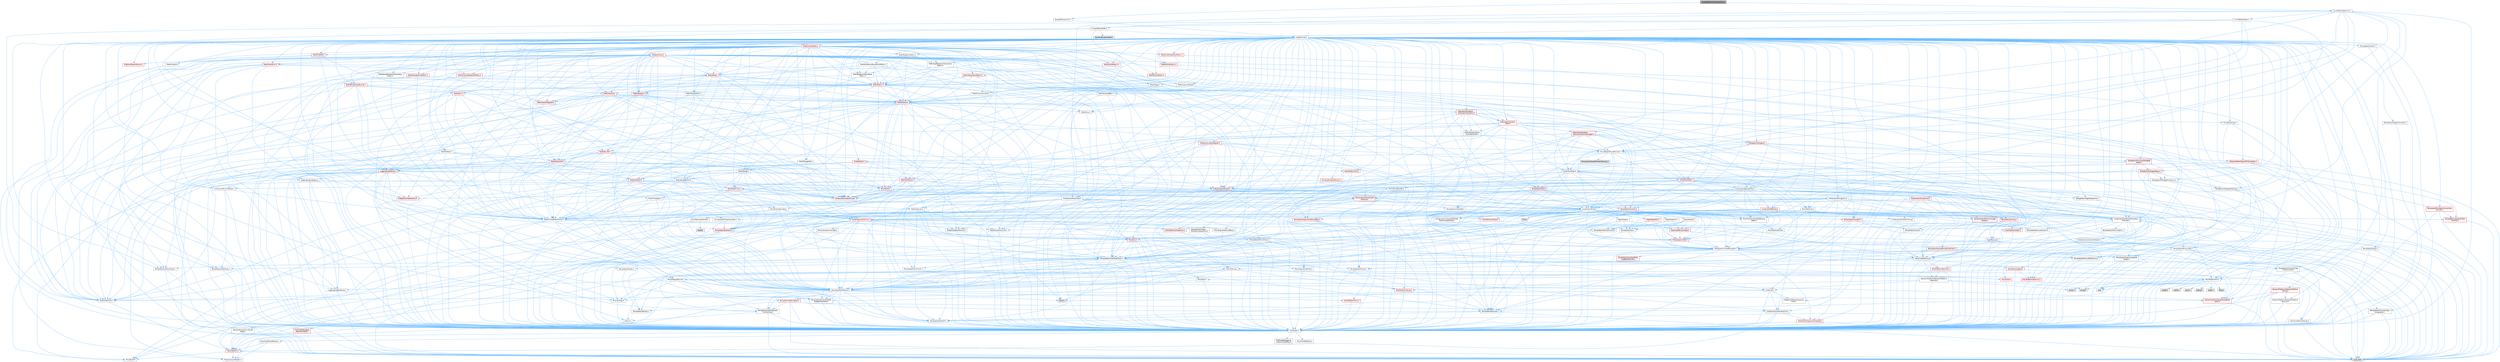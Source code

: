 digraph "ScopedSelectionTransaction.h"
{
 // INTERACTIVE_SVG=YES
 // LATEX_PDF_SIZE
  bgcolor="transparent";
  edge [fontname=Helvetica,fontsize=10,labelfontname=Helvetica,labelfontsize=10];
  node [fontname=Helvetica,fontsize=10,shape=box,height=0.2,width=0.4];
  Node1 [id="Node000001",label="ScopedSelectionTransaction.h",height=0.2,width=0.4,color="gray40", fillcolor="grey60", style="filled", fontcolor="black",tooltip=" "];
  Node1 -> Node2 [id="edge1_Node000001_Node000002",color="steelblue1",style="solid",tooltip=" "];
  Node2 [id="Node000002",label="CurveEditorSelection.h",height=0.2,width=0.4,color="grey40", fillcolor="white", style="filled",URL="$d3/def/CurveEditorSelection_8h.html",tooltip=" "];
  Node2 -> Node3 [id="edge2_Node000002_Node000003",color="steelblue1",style="solid",tooltip=" "];
  Node3 [id="Node000003",label="Containers/Array.h",height=0.2,width=0.4,color="grey40", fillcolor="white", style="filled",URL="$df/dd0/Array_8h.html",tooltip=" "];
  Node3 -> Node4 [id="edge3_Node000003_Node000004",color="steelblue1",style="solid",tooltip=" "];
  Node4 [id="Node000004",label="CoreTypes.h",height=0.2,width=0.4,color="grey40", fillcolor="white", style="filled",URL="$dc/dec/CoreTypes_8h.html",tooltip=" "];
  Node4 -> Node5 [id="edge4_Node000004_Node000005",color="steelblue1",style="solid",tooltip=" "];
  Node5 [id="Node000005",label="HAL/Platform.h",height=0.2,width=0.4,color="red", fillcolor="#FFF0F0", style="filled",URL="$d9/dd0/Platform_8h.html",tooltip=" "];
  Node5 -> Node6 [id="edge5_Node000005_Node000006",color="steelblue1",style="solid",tooltip=" "];
  Node6 [id="Node000006",label="Misc/Build.h",height=0.2,width=0.4,color="grey40", fillcolor="white", style="filled",URL="$d3/dbb/Build_8h.html",tooltip=" "];
  Node5 -> Node8 [id="edge6_Node000005_Node000008",color="steelblue1",style="solid",tooltip=" "];
  Node8 [id="Node000008",label="type_traits",height=0.2,width=0.4,color="grey60", fillcolor="#E0E0E0", style="filled",tooltip=" "];
  Node5 -> Node9 [id="edge7_Node000005_Node000009",color="steelblue1",style="solid",tooltip=" "];
  Node9 [id="Node000009",label="PreprocessorHelpers.h",height=0.2,width=0.4,color="grey40", fillcolor="white", style="filled",URL="$db/ddb/PreprocessorHelpers_8h.html",tooltip=" "];
  Node4 -> Node15 [id="edge8_Node000004_Node000015",color="steelblue1",style="solid",tooltip=" "];
  Node15 [id="Node000015",label="ProfilingDebugging\l/UMemoryDefines.h",height=0.2,width=0.4,color="grey40", fillcolor="white", style="filled",URL="$d2/da2/UMemoryDefines_8h.html",tooltip=" "];
  Node4 -> Node16 [id="edge9_Node000004_Node000016",color="steelblue1",style="solid",tooltip=" "];
  Node16 [id="Node000016",label="Misc/CoreMiscDefines.h",height=0.2,width=0.4,color="grey40", fillcolor="white", style="filled",URL="$da/d38/CoreMiscDefines_8h.html",tooltip=" "];
  Node16 -> Node5 [id="edge10_Node000016_Node000005",color="steelblue1",style="solid",tooltip=" "];
  Node16 -> Node9 [id="edge11_Node000016_Node000009",color="steelblue1",style="solid",tooltip=" "];
  Node4 -> Node17 [id="edge12_Node000004_Node000017",color="steelblue1",style="solid",tooltip=" "];
  Node17 [id="Node000017",label="Misc/CoreDefines.h",height=0.2,width=0.4,color="grey40", fillcolor="white", style="filled",URL="$d3/dd2/CoreDefines_8h.html",tooltip=" "];
  Node3 -> Node18 [id="edge13_Node000003_Node000018",color="steelblue1",style="solid",tooltip=" "];
  Node18 [id="Node000018",label="Misc/AssertionMacros.h",height=0.2,width=0.4,color="grey40", fillcolor="white", style="filled",URL="$d0/dfa/AssertionMacros_8h.html",tooltip=" "];
  Node18 -> Node4 [id="edge14_Node000018_Node000004",color="steelblue1",style="solid",tooltip=" "];
  Node18 -> Node5 [id="edge15_Node000018_Node000005",color="steelblue1",style="solid",tooltip=" "];
  Node18 -> Node19 [id="edge16_Node000018_Node000019",color="steelblue1",style="solid",tooltip=" "];
  Node19 [id="Node000019",label="HAL/PlatformMisc.h",height=0.2,width=0.4,color="red", fillcolor="#FFF0F0", style="filled",URL="$d0/df5/PlatformMisc_8h.html",tooltip=" "];
  Node19 -> Node4 [id="edge17_Node000019_Node000004",color="steelblue1",style="solid",tooltip=" "];
  Node18 -> Node9 [id="edge18_Node000018_Node000009",color="steelblue1",style="solid",tooltip=" "];
  Node18 -> Node55 [id="edge19_Node000018_Node000055",color="steelblue1",style="solid",tooltip=" "];
  Node55 [id="Node000055",label="Templates/EnableIf.h",height=0.2,width=0.4,color="grey40", fillcolor="white", style="filled",URL="$d7/d60/EnableIf_8h.html",tooltip=" "];
  Node55 -> Node4 [id="edge20_Node000055_Node000004",color="steelblue1",style="solid",tooltip=" "];
  Node18 -> Node56 [id="edge21_Node000018_Node000056",color="steelblue1",style="solid",tooltip=" "];
  Node56 [id="Node000056",label="Templates/IsArrayOrRefOf\lTypeByPredicate.h",height=0.2,width=0.4,color="grey40", fillcolor="white", style="filled",URL="$d6/da1/IsArrayOrRefOfTypeByPredicate_8h.html",tooltip=" "];
  Node56 -> Node4 [id="edge22_Node000056_Node000004",color="steelblue1",style="solid",tooltip=" "];
  Node18 -> Node57 [id="edge23_Node000018_Node000057",color="steelblue1",style="solid",tooltip=" "];
  Node57 [id="Node000057",label="Templates/IsValidVariadic\lFunctionArg.h",height=0.2,width=0.4,color="grey40", fillcolor="white", style="filled",URL="$d0/dc8/IsValidVariadicFunctionArg_8h.html",tooltip=" "];
  Node57 -> Node4 [id="edge24_Node000057_Node000004",color="steelblue1",style="solid",tooltip=" "];
  Node57 -> Node58 [id="edge25_Node000057_Node000058",color="steelblue1",style="solid",tooltip=" "];
  Node58 [id="Node000058",label="IsEnum.h",height=0.2,width=0.4,color="grey40", fillcolor="white", style="filled",URL="$d4/de5/IsEnum_8h.html",tooltip=" "];
  Node57 -> Node8 [id="edge26_Node000057_Node000008",color="steelblue1",style="solid",tooltip=" "];
  Node18 -> Node59 [id="edge27_Node000018_Node000059",color="steelblue1",style="solid",tooltip=" "];
  Node59 [id="Node000059",label="Traits/IsCharEncodingCompatible\lWith.h",height=0.2,width=0.4,color="red", fillcolor="#FFF0F0", style="filled",URL="$df/dd1/IsCharEncodingCompatibleWith_8h.html",tooltip=" "];
  Node59 -> Node8 [id="edge28_Node000059_Node000008",color="steelblue1",style="solid",tooltip=" "];
  Node18 -> Node61 [id="edge29_Node000018_Node000061",color="steelblue1",style="solid",tooltip=" "];
  Node61 [id="Node000061",label="Misc/VarArgs.h",height=0.2,width=0.4,color="grey40", fillcolor="white", style="filled",URL="$d5/d6f/VarArgs_8h.html",tooltip=" "];
  Node61 -> Node4 [id="edge30_Node000061_Node000004",color="steelblue1",style="solid",tooltip=" "];
  Node18 -> Node62 [id="edge31_Node000018_Node000062",color="steelblue1",style="solid",tooltip=" "];
  Node62 [id="Node000062",label="String/FormatStringSan.h",height=0.2,width=0.4,color="red", fillcolor="#FFF0F0", style="filled",URL="$d3/d8b/FormatStringSan_8h.html",tooltip=" "];
  Node62 -> Node8 [id="edge32_Node000062_Node000008",color="steelblue1",style="solid",tooltip=" "];
  Node62 -> Node4 [id="edge33_Node000062_Node000004",color="steelblue1",style="solid",tooltip=" "];
  Node62 -> Node63 [id="edge34_Node000062_Node000063",color="steelblue1",style="solid",tooltip=" "];
  Node63 [id="Node000063",label="Templates/Requires.h",height=0.2,width=0.4,color="grey40", fillcolor="white", style="filled",URL="$dc/d96/Requires_8h.html",tooltip=" "];
  Node63 -> Node55 [id="edge35_Node000063_Node000055",color="steelblue1",style="solid",tooltip=" "];
  Node63 -> Node8 [id="edge36_Node000063_Node000008",color="steelblue1",style="solid",tooltip=" "];
  Node62 -> Node64 [id="edge37_Node000062_Node000064",color="steelblue1",style="solid",tooltip=" "];
  Node64 [id="Node000064",label="Templates/Identity.h",height=0.2,width=0.4,color="grey40", fillcolor="white", style="filled",URL="$d0/dd5/Identity_8h.html",tooltip=" "];
  Node62 -> Node57 [id="edge38_Node000062_Node000057",color="steelblue1",style="solid",tooltip=" "];
  Node62 -> Node27 [id="edge39_Node000062_Node000027",color="steelblue1",style="solid",tooltip=" "];
  Node27 [id="Node000027",label="Containers/ContainersFwd.h",height=0.2,width=0.4,color="grey40", fillcolor="white", style="filled",URL="$d4/d0a/ContainersFwd_8h.html",tooltip=" "];
  Node27 -> Node5 [id="edge40_Node000027_Node000005",color="steelblue1",style="solid",tooltip=" "];
  Node27 -> Node4 [id="edge41_Node000027_Node000004",color="steelblue1",style="solid",tooltip=" "];
  Node27 -> Node24 [id="edge42_Node000027_Node000024",color="steelblue1",style="solid",tooltip=" "];
  Node24 [id="Node000024",label="Traits/IsContiguousContainer.h",height=0.2,width=0.4,color="red", fillcolor="#FFF0F0", style="filled",URL="$d5/d3c/IsContiguousContainer_8h.html",tooltip=" "];
  Node24 -> Node4 [id="edge43_Node000024_Node000004",color="steelblue1",style="solid",tooltip=" "];
  Node18 -> Node68 [id="edge44_Node000018_Node000068",color="steelblue1",style="solid",tooltip=" "];
  Node68 [id="Node000068",label="atomic",height=0.2,width=0.4,color="grey60", fillcolor="#E0E0E0", style="filled",tooltip=" "];
  Node3 -> Node69 [id="edge45_Node000003_Node000069",color="steelblue1",style="solid",tooltip=" "];
  Node69 [id="Node000069",label="Misc/IntrusiveUnsetOptional\lState.h",height=0.2,width=0.4,color="grey40", fillcolor="white", style="filled",URL="$d2/d0a/IntrusiveUnsetOptionalState_8h.html",tooltip=" "];
  Node69 -> Node70 [id="edge46_Node000069_Node000070",color="steelblue1",style="solid",tooltip=" "];
  Node70 [id="Node000070",label="Misc/OptionalFwd.h",height=0.2,width=0.4,color="grey40", fillcolor="white", style="filled",URL="$dc/d50/OptionalFwd_8h.html",tooltip=" "];
  Node3 -> Node71 [id="edge47_Node000003_Node000071",color="steelblue1",style="solid",tooltip=" "];
  Node71 [id="Node000071",label="Misc/ReverseIterate.h",height=0.2,width=0.4,color="grey40", fillcolor="white", style="filled",URL="$db/de3/ReverseIterate_8h.html",tooltip=" "];
  Node71 -> Node5 [id="edge48_Node000071_Node000005",color="steelblue1",style="solid",tooltip=" "];
  Node71 -> Node72 [id="edge49_Node000071_Node000072",color="steelblue1",style="solid",tooltip=" "];
  Node72 [id="Node000072",label="iterator",height=0.2,width=0.4,color="grey60", fillcolor="#E0E0E0", style="filled",tooltip=" "];
  Node3 -> Node73 [id="edge50_Node000003_Node000073",color="steelblue1",style="solid",tooltip=" "];
  Node73 [id="Node000073",label="HAL/UnrealMemory.h",height=0.2,width=0.4,color="grey40", fillcolor="white", style="filled",URL="$d9/d96/UnrealMemory_8h.html",tooltip=" "];
  Node73 -> Node4 [id="edge51_Node000073_Node000004",color="steelblue1",style="solid",tooltip=" "];
  Node73 -> Node74 [id="edge52_Node000073_Node000074",color="steelblue1",style="solid",tooltip=" "];
  Node74 [id="Node000074",label="GenericPlatform/GenericPlatform\lMemory.h",height=0.2,width=0.4,color="grey40", fillcolor="white", style="filled",URL="$dd/d22/GenericPlatformMemory_8h.html",tooltip=" "];
  Node74 -> Node26 [id="edge53_Node000074_Node000026",color="steelblue1",style="solid",tooltip=" "];
  Node26 [id="Node000026",label="CoreFwd.h",height=0.2,width=0.4,color="grey40", fillcolor="white", style="filled",URL="$d1/d1e/CoreFwd_8h.html",tooltip=" "];
  Node26 -> Node4 [id="edge54_Node000026_Node000004",color="steelblue1",style="solid",tooltip=" "];
  Node26 -> Node27 [id="edge55_Node000026_Node000027",color="steelblue1",style="solid",tooltip=" "];
  Node26 -> Node28 [id="edge56_Node000026_Node000028",color="steelblue1",style="solid",tooltip=" "];
  Node28 [id="Node000028",label="Math/MathFwd.h",height=0.2,width=0.4,color="grey40", fillcolor="white", style="filled",URL="$d2/d10/MathFwd_8h.html",tooltip=" "];
  Node28 -> Node5 [id="edge57_Node000028_Node000005",color="steelblue1",style="solid",tooltip=" "];
  Node26 -> Node29 [id="edge58_Node000026_Node000029",color="steelblue1",style="solid",tooltip=" "];
  Node29 [id="Node000029",label="UObject/UObjectHierarchy\lFwd.h",height=0.2,width=0.4,color="grey40", fillcolor="white", style="filled",URL="$d3/d13/UObjectHierarchyFwd_8h.html",tooltip=" "];
  Node74 -> Node4 [id="edge59_Node000074_Node000004",color="steelblue1",style="solid",tooltip=" "];
  Node74 -> Node75 [id="edge60_Node000074_Node000075",color="steelblue1",style="solid",tooltip=" "];
  Node75 [id="Node000075",label="HAL/PlatformString.h",height=0.2,width=0.4,color="red", fillcolor="#FFF0F0", style="filled",URL="$db/db5/PlatformString_8h.html",tooltip=" "];
  Node75 -> Node4 [id="edge61_Node000075_Node000004",color="steelblue1",style="solid",tooltip=" "];
  Node74 -> Node40 [id="edge62_Node000074_Node000040",color="steelblue1",style="solid",tooltip=" "];
  Node40 [id="Node000040",label="string.h",height=0.2,width=0.4,color="grey60", fillcolor="#E0E0E0", style="filled",tooltip=" "];
  Node74 -> Node33 [id="edge63_Node000074_Node000033",color="steelblue1",style="solid",tooltip=" "];
  Node33 [id="Node000033",label="wchar.h",height=0.2,width=0.4,color="grey60", fillcolor="#E0E0E0", style="filled",tooltip=" "];
  Node73 -> Node77 [id="edge64_Node000073_Node000077",color="steelblue1",style="solid",tooltip=" "];
  Node77 [id="Node000077",label="HAL/MemoryBase.h",height=0.2,width=0.4,color="red", fillcolor="#FFF0F0", style="filled",URL="$d6/d9f/MemoryBase_8h.html",tooltip=" "];
  Node77 -> Node4 [id="edge65_Node000077_Node000004",color="steelblue1",style="solid",tooltip=" "];
  Node77 -> Node48 [id="edge66_Node000077_Node000048",color="steelblue1",style="solid",tooltip=" "];
  Node48 [id="Node000048",label="HAL/PlatformAtomics.h",height=0.2,width=0.4,color="red", fillcolor="#FFF0F0", style="filled",URL="$d3/d36/PlatformAtomics_8h.html",tooltip=" "];
  Node48 -> Node4 [id="edge67_Node000048_Node000004",color="steelblue1",style="solid",tooltip=" "];
  Node77 -> Node31 [id="edge68_Node000077_Node000031",color="steelblue1",style="solid",tooltip=" "];
  Node31 [id="Node000031",label="HAL/PlatformCrt.h",height=0.2,width=0.4,color="grey40", fillcolor="white", style="filled",URL="$d8/d75/PlatformCrt_8h.html",tooltip=" "];
  Node31 -> Node32 [id="edge69_Node000031_Node000032",color="steelblue1",style="solid",tooltip=" "];
  Node32 [id="Node000032",label="new",height=0.2,width=0.4,color="grey60", fillcolor="#E0E0E0", style="filled",tooltip=" "];
  Node31 -> Node33 [id="edge70_Node000031_Node000033",color="steelblue1",style="solid",tooltip=" "];
  Node31 -> Node34 [id="edge71_Node000031_Node000034",color="steelblue1",style="solid",tooltip=" "];
  Node34 [id="Node000034",label="stddef.h",height=0.2,width=0.4,color="grey60", fillcolor="#E0E0E0", style="filled",tooltip=" "];
  Node31 -> Node35 [id="edge72_Node000031_Node000035",color="steelblue1",style="solid",tooltip=" "];
  Node35 [id="Node000035",label="stdlib.h",height=0.2,width=0.4,color="grey60", fillcolor="#E0E0E0", style="filled",tooltip=" "];
  Node31 -> Node36 [id="edge73_Node000031_Node000036",color="steelblue1",style="solid",tooltip=" "];
  Node36 [id="Node000036",label="stdio.h",height=0.2,width=0.4,color="grey60", fillcolor="#E0E0E0", style="filled",tooltip=" "];
  Node31 -> Node37 [id="edge74_Node000031_Node000037",color="steelblue1",style="solid",tooltip=" "];
  Node37 [id="Node000037",label="stdarg.h",height=0.2,width=0.4,color="grey60", fillcolor="#E0E0E0", style="filled",tooltip=" "];
  Node31 -> Node38 [id="edge75_Node000031_Node000038",color="steelblue1",style="solid",tooltip=" "];
  Node38 [id="Node000038",label="math.h",height=0.2,width=0.4,color="grey60", fillcolor="#E0E0E0", style="filled",tooltip=" "];
  Node31 -> Node39 [id="edge76_Node000031_Node000039",color="steelblue1",style="solid",tooltip=" "];
  Node39 [id="Node000039",label="float.h",height=0.2,width=0.4,color="grey60", fillcolor="#E0E0E0", style="filled",tooltip=" "];
  Node31 -> Node40 [id="edge77_Node000031_Node000040",color="steelblue1",style="solid",tooltip=" "];
  Node77 -> Node78 [id="edge78_Node000077_Node000078",color="steelblue1",style="solid",tooltip=" "];
  Node78 [id="Node000078",label="Misc/Exec.h",height=0.2,width=0.4,color="grey40", fillcolor="white", style="filled",URL="$de/ddb/Exec_8h.html",tooltip=" "];
  Node78 -> Node4 [id="edge79_Node000078_Node000004",color="steelblue1",style="solid",tooltip=" "];
  Node78 -> Node18 [id="edge80_Node000078_Node000018",color="steelblue1",style="solid",tooltip=" "];
  Node77 -> Node79 [id="edge81_Node000077_Node000079",color="steelblue1",style="solid",tooltip=" "];
  Node79 [id="Node000079",label="Misc/OutputDevice.h",height=0.2,width=0.4,color="grey40", fillcolor="white", style="filled",URL="$d7/d32/OutputDevice_8h.html",tooltip=" "];
  Node79 -> Node26 [id="edge82_Node000079_Node000026",color="steelblue1",style="solid",tooltip=" "];
  Node79 -> Node4 [id="edge83_Node000079_Node000004",color="steelblue1",style="solid",tooltip=" "];
  Node79 -> Node80 [id="edge84_Node000079_Node000080",color="steelblue1",style="solid",tooltip=" "];
  Node80 [id="Node000080",label="Logging/LogVerbosity.h",height=0.2,width=0.4,color="grey40", fillcolor="white", style="filled",URL="$d2/d8f/LogVerbosity_8h.html",tooltip=" "];
  Node80 -> Node4 [id="edge85_Node000080_Node000004",color="steelblue1",style="solid",tooltip=" "];
  Node79 -> Node61 [id="edge86_Node000079_Node000061",color="steelblue1",style="solid",tooltip=" "];
  Node79 -> Node56 [id="edge87_Node000079_Node000056",color="steelblue1",style="solid",tooltip=" "];
  Node79 -> Node57 [id="edge88_Node000079_Node000057",color="steelblue1",style="solid",tooltip=" "];
  Node79 -> Node59 [id="edge89_Node000079_Node000059",color="steelblue1",style="solid",tooltip=" "];
  Node73 -> Node90 [id="edge90_Node000073_Node000090",color="steelblue1",style="solid",tooltip=" "];
  Node90 [id="Node000090",label="HAL/PlatformMemory.h",height=0.2,width=0.4,color="red", fillcolor="#FFF0F0", style="filled",URL="$de/d68/PlatformMemory_8h.html",tooltip=" "];
  Node90 -> Node4 [id="edge91_Node000090_Node000004",color="steelblue1",style="solid",tooltip=" "];
  Node90 -> Node74 [id="edge92_Node000090_Node000074",color="steelblue1",style="solid",tooltip=" "];
  Node73 -> Node92 [id="edge93_Node000073_Node000092",color="steelblue1",style="solid",tooltip=" "];
  Node92 [id="Node000092",label="ProfilingDebugging\l/MemoryTrace.h",height=0.2,width=0.4,color="red", fillcolor="#FFF0F0", style="filled",URL="$da/dd7/MemoryTrace_8h.html",tooltip=" "];
  Node92 -> Node5 [id="edge94_Node000092_Node000005",color="steelblue1",style="solid",tooltip=" "];
  Node73 -> Node93 [id="edge95_Node000073_Node000093",color="steelblue1",style="solid",tooltip=" "];
  Node93 [id="Node000093",label="Templates/IsPointer.h",height=0.2,width=0.4,color="grey40", fillcolor="white", style="filled",URL="$d7/d05/IsPointer_8h.html",tooltip=" "];
  Node93 -> Node4 [id="edge96_Node000093_Node000004",color="steelblue1",style="solid",tooltip=" "];
  Node3 -> Node94 [id="edge97_Node000003_Node000094",color="steelblue1",style="solid",tooltip=" "];
  Node94 [id="Node000094",label="Templates/UnrealTypeTraits.h",height=0.2,width=0.4,color="grey40", fillcolor="white", style="filled",URL="$d2/d2d/UnrealTypeTraits_8h.html",tooltip=" "];
  Node94 -> Node4 [id="edge98_Node000094_Node000004",color="steelblue1",style="solid",tooltip=" "];
  Node94 -> Node93 [id="edge99_Node000094_Node000093",color="steelblue1",style="solid",tooltip=" "];
  Node94 -> Node18 [id="edge100_Node000094_Node000018",color="steelblue1",style="solid",tooltip=" "];
  Node94 -> Node86 [id="edge101_Node000094_Node000086",color="steelblue1",style="solid",tooltip=" "];
  Node86 [id="Node000086",label="Templates/AndOrNot.h",height=0.2,width=0.4,color="grey40", fillcolor="white", style="filled",URL="$db/d0a/AndOrNot_8h.html",tooltip=" "];
  Node86 -> Node4 [id="edge102_Node000086_Node000004",color="steelblue1",style="solid",tooltip=" "];
  Node94 -> Node55 [id="edge103_Node000094_Node000055",color="steelblue1",style="solid",tooltip=" "];
  Node94 -> Node95 [id="edge104_Node000094_Node000095",color="steelblue1",style="solid",tooltip=" "];
  Node95 [id="Node000095",label="Templates/IsArithmetic.h",height=0.2,width=0.4,color="grey40", fillcolor="white", style="filled",URL="$d2/d5d/IsArithmetic_8h.html",tooltip=" "];
  Node95 -> Node4 [id="edge105_Node000095_Node000004",color="steelblue1",style="solid",tooltip=" "];
  Node94 -> Node58 [id="edge106_Node000094_Node000058",color="steelblue1",style="solid",tooltip=" "];
  Node94 -> Node96 [id="edge107_Node000094_Node000096",color="steelblue1",style="solid",tooltip=" "];
  Node96 [id="Node000096",label="Templates/Models.h",height=0.2,width=0.4,color="grey40", fillcolor="white", style="filled",URL="$d3/d0c/Models_8h.html",tooltip=" "];
  Node96 -> Node64 [id="edge108_Node000096_Node000064",color="steelblue1",style="solid",tooltip=" "];
  Node94 -> Node97 [id="edge109_Node000094_Node000097",color="steelblue1",style="solid",tooltip=" "];
  Node97 [id="Node000097",label="Templates/IsPODType.h",height=0.2,width=0.4,color="grey40", fillcolor="white", style="filled",URL="$d7/db1/IsPODType_8h.html",tooltip=" "];
  Node97 -> Node4 [id="edge110_Node000097_Node000004",color="steelblue1",style="solid",tooltip=" "];
  Node94 -> Node98 [id="edge111_Node000094_Node000098",color="steelblue1",style="solid",tooltip=" "];
  Node98 [id="Node000098",label="Templates/IsUECoreType.h",height=0.2,width=0.4,color="grey40", fillcolor="white", style="filled",URL="$d1/db8/IsUECoreType_8h.html",tooltip=" "];
  Node98 -> Node4 [id="edge112_Node000098_Node000004",color="steelblue1",style="solid",tooltip=" "];
  Node98 -> Node8 [id="edge113_Node000098_Node000008",color="steelblue1",style="solid",tooltip=" "];
  Node94 -> Node87 [id="edge114_Node000094_Node000087",color="steelblue1",style="solid",tooltip=" "];
  Node87 [id="Node000087",label="Templates/IsTriviallyCopy\lConstructible.h",height=0.2,width=0.4,color="grey40", fillcolor="white", style="filled",URL="$d3/d78/IsTriviallyCopyConstructible_8h.html",tooltip=" "];
  Node87 -> Node4 [id="edge115_Node000087_Node000004",color="steelblue1",style="solid",tooltip=" "];
  Node87 -> Node8 [id="edge116_Node000087_Node000008",color="steelblue1",style="solid",tooltip=" "];
  Node3 -> Node99 [id="edge117_Node000003_Node000099",color="steelblue1",style="solid",tooltip=" "];
  Node99 [id="Node000099",label="Templates/UnrealTemplate.h",height=0.2,width=0.4,color="grey40", fillcolor="white", style="filled",URL="$d4/d24/UnrealTemplate_8h.html",tooltip=" "];
  Node99 -> Node4 [id="edge118_Node000099_Node000004",color="steelblue1",style="solid",tooltip=" "];
  Node99 -> Node93 [id="edge119_Node000099_Node000093",color="steelblue1",style="solid",tooltip=" "];
  Node99 -> Node73 [id="edge120_Node000099_Node000073",color="steelblue1",style="solid",tooltip=" "];
  Node99 -> Node100 [id="edge121_Node000099_Node000100",color="steelblue1",style="solid",tooltip=" "];
  Node100 [id="Node000100",label="Templates/CopyQualifiers\lAndRefsFromTo.h",height=0.2,width=0.4,color="red", fillcolor="#FFF0F0", style="filled",URL="$d3/db3/CopyQualifiersAndRefsFromTo_8h.html",tooltip=" "];
  Node99 -> Node94 [id="edge122_Node000099_Node000094",color="steelblue1",style="solid",tooltip=" "];
  Node99 -> Node102 [id="edge123_Node000099_Node000102",color="steelblue1",style="solid",tooltip=" "];
  Node102 [id="Node000102",label="Templates/RemoveReference.h",height=0.2,width=0.4,color="grey40", fillcolor="white", style="filled",URL="$da/dbe/RemoveReference_8h.html",tooltip=" "];
  Node102 -> Node4 [id="edge124_Node000102_Node000004",color="steelblue1",style="solid",tooltip=" "];
  Node99 -> Node63 [id="edge125_Node000099_Node000063",color="steelblue1",style="solid",tooltip=" "];
  Node99 -> Node103 [id="edge126_Node000099_Node000103",color="steelblue1",style="solid",tooltip=" "];
  Node103 [id="Node000103",label="Templates/TypeCompatible\lBytes.h",height=0.2,width=0.4,color="grey40", fillcolor="white", style="filled",URL="$df/d0a/TypeCompatibleBytes_8h.html",tooltip=" "];
  Node103 -> Node4 [id="edge127_Node000103_Node000004",color="steelblue1",style="solid",tooltip=" "];
  Node103 -> Node40 [id="edge128_Node000103_Node000040",color="steelblue1",style="solid",tooltip=" "];
  Node103 -> Node32 [id="edge129_Node000103_Node000032",color="steelblue1",style="solid",tooltip=" "];
  Node103 -> Node8 [id="edge130_Node000103_Node000008",color="steelblue1",style="solid",tooltip=" "];
  Node99 -> Node64 [id="edge131_Node000099_Node000064",color="steelblue1",style="solid",tooltip=" "];
  Node99 -> Node24 [id="edge132_Node000099_Node000024",color="steelblue1",style="solid",tooltip=" "];
  Node99 -> Node104 [id="edge133_Node000099_Node000104",color="steelblue1",style="solid",tooltip=" "];
  Node104 [id="Node000104",label="Traits/UseBitwiseSwap.h",height=0.2,width=0.4,color="grey40", fillcolor="white", style="filled",URL="$db/df3/UseBitwiseSwap_8h.html",tooltip=" "];
  Node104 -> Node4 [id="edge134_Node000104_Node000004",color="steelblue1",style="solid",tooltip=" "];
  Node104 -> Node8 [id="edge135_Node000104_Node000008",color="steelblue1",style="solid",tooltip=" "];
  Node99 -> Node8 [id="edge136_Node000099_Node000008",color="steelblue1",style="solid",tooltip=" "];
  Node3 -> Node105 [id="edge137_Node000003_Node000105",color="steelblue1",style="solid",tooltip=" "];
  Node105 [id="Node000105",label="Containers/AllowShrinking.h",height=0.2,width=0.4,color="grey40", fillcolor="white", style="filled",URL="$d7/d1a/AllowShrinking_8h.html",tooltip=" "];
  Node105 -> Node4 [id="edge138_Node000105_Node000004",color="steelblue1",style="solid",tooltip=" "];
  Node3 -> Node106 [id="edge139_Node000003_Node000106",color="steelblue1",style="solid",tooltip=" "];
  Node106 [id="Node000106",label="Containers/ContainerAllocation\lPolicies.h",height=0.2,width=0.4,color="grey40", fillcolor="white", style="filled",URL="$d7/dff/ContainerAllocationPolicies_8h.html",tooltip=" "];
  Node106 -> Node4 [id="edge140_Node000106_Node000004",color="steelblue1",style="solid",tooltip=" "];
  Node106 -> Node107 [id="edge141_Node000106_Node000107",color="steelblue1",style="solid",tooltip=" "];
  Node107 [id="Node000107",label="Containers/ContainerHelpers.h",height=0.2,width=0.4,color="grey40", fillcolor="white", style="filled",URL="$d7/d33/ContainerHelpers_8h.html",tooltip=" "];
  Node107 -> Node4 [id="edge142_Node000107_Node000004",color="steelblue1",style="solid",tooltip=" "];
  Node106 -> Node106 [id="edge143_Node000106_Node000106",color="steelblue1",style="solid",tooltip=" "];
  Node106 -> Node108 [id="edge144_Node000106_Node000108",color="steelblue1",style="solid",tooltip=" "];
  Node108 [id="Node000108",label="HAL/PlatformMath.h",height=0.2,width=0.4,color="red", fillcolor="#FFF0F0", style="filled",URL="$dc/d53/PlatformMath_8h.html",tooltip=" "];
  Node108 -> Node4 [id="edge145_Node000108_Node000004",color="steelblue1",style="solid",tooltip=" "];
  Node106 -> Node73 [id="edge146_Node000106_Node000073",color="steelblue1",style="solid",tooltip=" "];
  Node106 -> Node41 [id="edge147_Node000106_Node000041",color="steelblue1",style="solid",tooltip=" "];
  Node41 [id="Node000041",label="Math/NumericLimits.h",height=0.2,width=0.4,color="grey40", fillcolor="white", style="filled",URL="$df/d1b/NumericLimits_8h.html",tooltip=" "];
  Node41 -> Node4 [id="edge148_Node000041_Node000004",color="steelblue1",style="solid",tooltip=" "];
  Node106 -> Node18 [id="edge149_Node000106_Node000018",color="steelblue1",style="solid",tooltip=" "];
  Node106 -> Node116 [id="edge150_Node000106_Node000116",color="steelblue1",style="solid",tooltip=" "];
  Node116 [id="Node000116",label="Templates/IsPolymorphic.h",height=0.2,width=0.4,color="grey40", fillcolor="white", style="filled",URL="$dc/d20/IsPolymorphic_8h.html",tooltip=" "];
  Node106 -> Node117 [id="edge151_Node000106_Node000117",color="steelblue1",style="solid",tooltip=" "];
  Node117 [id="Node000117",label="Templates/MemoryOps.h",height=0.2,width=0.4,color="grey40", fillcolor="white", style="filled",URL="$db/dea/MemoryOps_8h.html",tooltip=" "];
  Node117 -> Node4 [id="edge152_Node000117_Node000004",color="steelblue1",style="solid",tooltip=" "];
  Node117 -> Node73 [id="edge153_Node000117_Node000073",color="steelblue1",style="solid",tooltip=" "];
  Node117 -> Node88 [id="edge154_Node000117_Node000088",color="steelblue1",style="solid",tooltip=" "];
  Node88 [id="Node000088",label="Templates/IsTriviallyCopy\lAssignable.h",height=0.2,width=0.4,color="grey40", fillcolor="white", style="filled",URL="$d2/df2/IsTriviallyCopyAssignable_8h.html",tooltip=" "];
  Node88 -> Node4 [id="edge155_Node000088_Node000004",color="steelblue1",style="solid",tooltip=" "];
  Node88 -> Node8 [id="edge156_Node000088_Node000008",color="steelblue1",style="solid",tooltip=" "];
  Node117 -> Node87 [id="edge157_Node000117_Node000087",color="steelblue1",style="solid",tooltip=" "];
  Node117 -> Node63 [id="edge158_Node000117_Node000063",color="steelblue1",style="solid",tooltip=" "];
  Node117 -> Node94 [id="edge159_Node000117_Node000094",color="steelblue1",style="solid",tooltip=" "];
  Node117 -> Node104 [id="edge160_Node000117_Node000104",color="steelblue1",style="solid",tooltip=" "];
  Node117 -> Node32 [id="edge161_Node000117_Node000032",color="steelblue1",style="solid",tooltip=" "];
  Node117 -> Node8 [id="edge162_Node000117_Node000008",color="steelblue1",style="solid",tooltip=" "];
  Node106 -> Node103 [id="edge163_Node000106_Node000103",color="steelblue1",style="solid",tooltip=" "];
  Node106 -> Node8 [id="edge164_Node000106_Node000008",color="steelblue1",style="solid",tooltip=" "];
  Node3 -> Node118 [id="edge165_Node000003_Node000118",color="steelblue1",style="solid",tooltip=" "];
  Node118 [id="Node000118",label="Containers/ContainerElement\lTypeCompatibility.h",height=0.2,width=0.4,color="grey40", fillcolor="white", style="filled",URL="$df/ddf/ContainerElementTypeCompatibility_8h.html",tooltip=" "];
  Node118 -> Node4 [id="edge166_Node000118_Node000004",color="steelblue1",style="solid",tooltip=" "];
  Node118 -> Node94 [id="edge167_Node000118_Node000094",color="steelblue1",style="solid",tooltip=" "];
  Node3 -> Node119 [id="edge168_Node000003_Node000119",color="steelblue1",style="solid",tooltip=" "];
  Node119 [id="Node000119",label="Serialization/Archive.h",height=0.2,width=0.4,color="red", fillcolor="#FFF0F0", style="filled",URL="$d7/d3b/Archive_8h.html",tooltip=" "];
  Node119 -> Node26 [id="edge169_Node000119_Node000026",color="steelblue1",style="solid",tooltip=" "];
  Node119 -> Node4 [id="edge170_Node000119_Node000004",color="steelblue1",style="solid",tooltip=" "];
  Node119 -> Node120 [id="edge171_Node000119_Node000120",color="steelblue1",style="solid",tooltip=" "];
  Node120 [id="Node000120",label="HAL/PlatformProperties.h",height=0.2,width=0.4,color="red", fillcolor="#FFF0F0", style="filled",URL="$d9/db0/PlatformProperties_8h.html",tooltip=" "];
  Node120 -> Node4 [id="edge172_Node000120_Node000004",color="steelblue1",style="solid",tooltip=" "];
  Node119 -> Node123 [id="edge173_Node000119_Node000123",color="steelblue1",style="solid",tooltip=" "];
  Node123 [id="Node000123",label="Internationalization\l/TextNamespaceFwd.h",height=0.2,width=0.4,color="grey40", fillcolor="white", style="filled",URL="$d8/d97/TextNamespaceFwd_8h.html",tooltip=" "];
  Node123 -> Node4 [id="edge174_Node000123_Node000004",color="steelblue1",style="solid",tooltip=" "];
  Node119 -> Node28 [id="edge175_Node000119_Node000028",color="steelblue1",style="solid",tooltip=" "];
  Node119 -> Node18 [id="edge176_Node000119_Node000018",color="steelblue1",style="solid",tooltip=" "];
  Node119 -> Node6 [id="edge177_Node000119_Node000006",color="steelblue1",style="solid",tooltip=" "];
  Node119 -> Node42 [id="edge178_Node000119_Node000042",color="steelblue1",style="solid",tooltip=" "];
  Node42 [id="Node000042",label="Misc/CompressionFlags.h",height=0.2,width=0.4,color="grey40", fillcolor="white", style="filled",URL="$d9/d76/CompressionFlags_8h.html",tooltip=" "];
  Node119 -> Node124 [id="edge179_Node000119_Node000124",color="steelblue1",style="solid",tooltip=" "];
  Node124 [id="Node000124",label="Misc/EngineVersionBase.h",height=0.2,width=0.4,color="grey40", fillcolor="white", style="filled",URL="$d5/d2b/EngineVersionBase_8h.html",tooltip=" "];
  Node124 -> Node4 [id="edge180_Node000124_Node000004",color="steelblue1",style="solid",tooltip=" "];
  Node119 -> Node61 [id="edge181_Node000119_Node000061",color="steelblue1",style="solid",tooltip=" "];
  Node119 -> Node125 [id="edge182_Node000119_Node000125",color="steelblue1",style="solid",tooltip=" "];
  Node125 [id="Node000125",label="Serialization/ArchiveCook\lData.h",height=0.2,width=0.4,color="grey40", fillcolor="white", style="filled",URL="$dc/db6/ArchiveCookData_8h.html",tooltip=" "];
  Node125 -> Node5 [id="edge183_Node000125_Node000005",color="steelblue1",style="solid",tooltip=" "];
  Node119 -> Node55 [id="edge184_Node000119_Node000055",color="steelblue1",style="solid",tooltip=" "];
  Node119 -> Node56 [id="edge185_Node000119_Node000056",color="steelblue1",style="solid",tooltip=" "];
  Node119 -> Node127 [id="edge186_Node000119_Node000127",color="steelblue1",style="solid",tooltip=" "];
  Node127 [id="Node000127",label="Templates/IsEnumClass.h",height=0.2,width=0.4,color="grey40", fillcolor="white", style="filled",URL="$d7/d15/IsEnumClass_8h.html",tooltip=" "];
  Node127 -> Node4 [id="edge187_Node000127_Node000004",color="steelblue1",style="solid",tooltip=" "];
  Node127 -> Node86 [id="edge188_Node000127_Node000086",color="steelblue1",style="solid",tooltip=" "];
  Node119 -> Node57 [id="edge189_Node000119_Node000057",color="steelblue1",style="solid",tooltip=" "];
  Node119 -> Node99 [id="edge190_Node000119_Node000099",color="steelblue1",style="solid",tooltip=" "];
  Node119 -> Node59 [id="edge191_Node000119_Node000059",color="steelblue1",style="solid",tooltip=" "];
  Node119 -> Node128 [id="edge192_Node000119_Node000128",color="steelblue1",style="solid",tooltip=" "];
  Node128 [id="Node000128",label="UObject/ObjectVersion.h",height=0.2,width=0.4,color="grey40", fillcolor="white", style="filled",URL="$da/d63/ObjectVersion_8h.html",tooltip=" "];
  Node128 -> Node4 [id="edge193_Node000128_Node000004",color="steelblue1",style="solid",tooltip=" "];
  Node3 -> Node129 [id="edge194_Node000003_Node000129",color="steelblue1",style="solid",tooltip=" "];
  Node129 [id="Node000129",label="Serialization/MemoryImage\lWriter.h",height=0.2,width=0.4,color="red", fillcolor="#FFF0F0", style="filled",URL="$d0/d08/MemoryImageWriter_8h.html",tooltip=" "];
  Node129 -> Node4 [id="edge195_Node000129_Node000004",color="steelblue1",style="solid",tooltip=" "];
  Node3 -> Node143 [id="edge196_Node000003_Node000143",color="steelblue1",style="solid",tooltip=" "];
  Node143 [id="Node000143",label="Algo/Heapify.h",height=0.2,width=0.4,color="grey40", fillcolor="white", style="filled",URL="$d0/d2a/Heapify_8h.html",tooltip=" "];
  Node143 -> Node144 [id="edge197_Node000143_Node000144",color="steelblue1",style="solid",tooltip=" "];
  Node144 [id="Node000144",label="Algo/Impl/BinaryHeap.h",height=0.2,width=0.4,color="red", fillcolor="#FFF0F0", style="filled",URL="$d7/da3/Algo_2Impl_2BinaryHeap_8h.html",tooltip=" "];
  Node144 -> Node145 [id="edge198_Node000144_Node000145",color="steelblue1",style="solid",tooltip=" "];
  Node145 [id="Node000145",label="Templates/Invoke.h",height=0.2,width=0.4,color="red", fillcolor="#FFF0F0", style="filled",URL="$d7/deb/Invoke_8h.html",tooltip=" "];
  Node145 -> Node4 [id="edge199_Node000145_Node000004",color="steelblue1",style="solid",tooltip=" "];
  Node145 -> Node99 [id="edge200_Node000145_Node000099",color="steelblue1",style="solid",tooltip=" "];
  Node145 -> Node8 [id="edge201_Node000145_Node000008",color="steelblue1",style="solid",tooltip=" "];
  Node144 -> Node8 [id="edge202_Node000144_Node000008",color="steelblue1",style="solid",tooltip=" "];
  Node143 -> Node149 [id="edge203_Node000143_Node000149",color="steelblue1",style="solid",tooltip=" "];
  Node149 [id="Node000149",label="Templates/IdentityFunctor.h",height=0.2,width=0.4,color="grey40", fillcolor="white", style="filled",URL="$d7/d2e/IdentityFunctor_8h.html",tooltip=" "];
  Node149 -> Node5 [id="edge204_Node000149_Node000005",color="steelblue1",style="solid",tooltip=" "];
  Node143 -> Node145 [id="edge205_Node000143_Node000145",color="steelblue1",style="solid",tooltip=" "];
  Node143 -> Node150 [id="edge206_Node000143_Node000150",color="steelblue1",style="solid",tooltip=" "];
  Node150 [id="Node000150",label="Templates/Less.h",height=0.2,width=0.4,color="grey40", fillcolor="white", style="filled",URL="$de/dc8/Less_8h.html",tooltip=" "];
  Node150 -> Node4 [id="edge207_Node000150_Node000004",color="steelblue1",style="solid",tooltip=" "];
  Node150 -> Node99 [id="edge208_Node000150_Node000099",color="steelblue1",style="solid",tooltip=" "];
  Node143 -> Node99 [id="edge209_Node000143_Node000099",color="steelblue1",style="solid",tooltip=" "];
  Node3 -> Node151 [id="edge210_Node000003_Node000151",color="steelblue1",style="solid",tooltip=" "];
  Node151 [id="Node000151",label="Algo/HeapSort.h",height=0.2,width=0.4,color="grey40", fillcolor="white", style="filled",URL="$d3/d92/HeapSort_8h.html",tooltip=" "];
  Node151 -> Node144 [id="edge211_Node000151_Node000144",color="steelblue1",style="solid",tooltip=" "];
  Node151 -> Node149 [id="edge212_Node000151_Node000149",color="steelblue1",style="solid",tooltip=" "];
  Node151 -> Node150 [id="edge213_Node000151_Node000150",color="steelblue1",style="solid",tooltip=" "];
  Node151 -> Node99 [id="edge214_Node000151_Node000099",color="steelblue1",style="solid",tooltip=" "];
  Node3 -> Node152 [id="edge215_Node000003_Node000152",color="steelblue1",style="solid",tooltip=" "];
  Node152 [id="Node000152",label="Algo/IsHeap.h",height=0.2,width=0.4,color="grey40", fillcolor="white", style="filled",URL="$de/d32/IsHeap_8h.html",tooltip=" "];
  Node152 -> Node144 [id="edge216_Node000152_Node000144",color="steelblue1",style="solid",tooltip=" "];
  Node152 -> Node149 [id="edge217_Node000152_Node000149",color="steelblue1",style="solid",tooltip=" "];
  Node152 -> Node145 [id="edge218_Node000152_Node000145",color="steelblue1",style="solid",tooltip=" "];
  Node152 -> Node150 [id="edge219_Node000152_Node000150",color="steelblue1",style="solid",tooltip=" "];
  Node152 -> Node99 [id="edge220_Node000152_Node000099",color="steelblue1",style="solid",tooltip=" "];
  Node3 -> Node144 [id="edge221_Node000003_Node000144",color="steelblue1",style="solid",tooltip=" "];
  Node3 -> Node153 [id="edge222_Node000003_Node000153",color="steelblue1",style="solid",tooltip=" "];
  Node153 [id="Node000153",label="Algo/StableSort.h",height=0.2,width=0.4,color="red", fillcolor="#FFF0F0", style="filled",URL="$d7/d3c/StableSort_8h.html",tooltip=" "];
  Node153 -> Node149 [id="edge223_Node000153_Node000149",color="steelblue1",style="solid",tooltip=" "];
  Node153 -> Node145 [id="edge224_Node000153_Node000145",color="steelblue1",style="solid",tooltip=" "];
  Node153 -> Node150 [id="edge225_Node000153_Node000150",color="steelblue1",style="solid",tooltip=" "];
  Node153 -> Node99 [id="edge226_Node000153_Node000099",color="steelblue1",style="solid",tooltip=" "];
  Node3 -> Node156 [id="edge227_Node000003_Node000156",color="steelblue1",style="solid",tooltip=" "];
  Node156 [id="Node000156",label="Concepts/GetTypeHashable.h",height=0.2,width=0.4,color="grey40", fillcolor="white", style="filled",URL="$d3/da2/GetTypeHashable_8h.html",tooltip=" "];
  Node156 -> Node4 [id="edge228_Node000156_Node000004",color="steelblue1",style="solid",tooltip=" "];
  Node156 -> Node134 [id="edge229_Node000156_Node000134",color="steelblue1",style="solid",tooltip=" "];
  Node134 [id="Node000134",label="Templates/TypeHash.h",height=0.2,width=0.4,color="red", fillcolor="#FFF0F0", style="filled",URL="$d1/d62/TypeHash_8h.html",tooltip=" "];
  Node134 -> Node4 [id="edge230_Node000134_Node000004",color="steelblue1",style="solid",tooltip=" "];
  Node134 -> Node63 [id="edge231_Node000134_Node000063",color="steelblue1",style="solid",tooltip=" "];
  Node134 -> Node135 [id="edge232_Node000134_Node000135",color="steelblue1",style="solid",tooltip=" "];
  Node135 [id="Node000135",label="Misc/Crc.h",height=0.2,width=0.4,color="red", fillcolor="#FFF0F0", style="filled",URL="$d4/dd2/Crc_8h.html",tooltip=" "];
  Node135 -> Node4 [id="edge233_Node000135_Node000004",color="steelblue1",style="solid",tooltip=" "];
  Node135 -> Node75 [id="edge234_Node000135_Node000075",color="steelblue1",style="solid",tooltip=" "];
  Node135 -> Node18 [id="edge235_Node000135_Node000018",color="steelblue1",style="solid",tooltip=" "];
  Node135 -> Node136 [id="edge236_Node000135_Node000136",color="steelblue1",style="solid",tooltip=" "];
  Node136 [id="Node000136",label="Misc/CString.h",height=0.2,width=0.4,color="grey40", fillcolor="white", style="filled",URL="$d2/d49/CString_8h.html",tooltip=" "];
  Node136 -> Node4 [id="edge237_Node000136_Node000004",color="steelblue1",style="solid",tooltip=" "];
  Node136 -> Node31 [id="edge238_Node000136_Node000031",color="steelblue1",style="solid",tooltip=" "];
  Node136 -> Node75 [id="edge239_Node000136_Node000075",color="steelblue1",style="solid",tooltip=" "];
  Node136 -> Node18 [id="edge240_Node000136_Node000018",color="steelblue1",style="solid",tooltip=" "];
  Node136 -> Node137 [id="edge241_Node000136_Node000137",color="steelblue1",style="solid",tooltip=" "];
  Node137 [id="Node000137",label="Misc/Char.h",height=0.2,width=0.4,color="red", fillcolor="#FFF0F0", style="filled",URL="$d0/d58/Char_8h.html",tooltip=" "];
  Node137 -> Node4 [id="edge242_Node000137_Node000004",color="steelblue1",style="solid",tooltip=" "];
  Node137 -> Node8 [id="edge243_Node000137_Node000008",color="steelblue1",style="solid",tooltip=" "];
  Node136 -> Node61 [id="edge244_Node000136_Node000061",color="steelblue1",style="solid",tooltip=" "];
  Node136 -> Node56 [id="edge245_Node000136_Node000056",color="steelblue1",style="solid",tooltip=" "];
  Node136 -> Node57 [id="edge246_Node000136_Node000057",color="steelblue1",style="solid",tooltip=" "];
  Node136 -> Node59 [id="edge247_Node000136_Node000059",color="steelblue1",style="solid",tooltip=" "];
  Node135 -> Node137 [id="edge248_Node000135_Node000137",color="steelblue1",style="solid",tooltip=" "];
  Node135 -> Node94 [id="edge249_Node000135_Node000094",color="steelblue1",style="solid",tooltip=" "];
  Node134 -> Node8 [id="edge250_Node000134_Node000008",color="steelblue1",style="solid",tooltip=" "];
  Node3 -> Node149 [id="edge251_Node000003_Node000149",color="steelblue1",style="solid",tooltip=" "];
  Node3 -> Node145 [id="edge252_Node000003_Node000145",color="steelblue1",style="solid",tooltip=" "];
  Node3 -> Node150 [id="edge253_Node000003_Node000150",color="steelblue1",style="solid",tooltip=" "];
  Node3 -> Node157 [id="edge254_Node000003_Node000157",color="steelblue1",style="solid",tooltip=" "];
  Node157 [id="Node000157",label="Templates/LosesQualifiers\lFromTo.h",height=0.2,width=0.4,color="red", fillcolor="#FFF0F0", style="filled",URL="$d2/db3/LosesQualifiersFromTo_8h.html",tooltip=" "];
  Node157 -> Node8 [id="edge255_Node000157_Node000008",color="steelblue1",style="solid",tooltip=" "];
  Node3 -> Node63 [id="edge256_Node000003_Node000063",color="steelblue1",style="solid",tooltip=" "];
  Node3 -> Node158 [id="edge257_Node000003_Node000158",color="steelblue1",style="solid",tooltip=" "];
  Node158 [id="Node000158",label="Templates/Sorting.h",height=0.2,width=0.4,color="red", fillcolor="#FFF0F0", style="filled",URL="$d3/d9e/Sorting_8h.html",tooltip=" "];
  Node158 -> Node4 [id="edge258_Node000158_Node000004",color="steelblue1",style="solid",tooltip=" "];
  Node158 -> Node108 [id="edge259_Node000158_Node000108",color="steelblue1",style="solid",tooltip=" "];
  Node158 -> Node150 [id="edge260_Node000158_Node000150",color="steelblue1",style="solid",tooltip=" "];
  Node3 -> Node162 [id="edge261_Node000003_Node000162",color="steelblue1",style="solid",tooltip=" "];
  Node162 [id="Node000162",label="Templates/AlignmentTemplates.h",height=0.2,width=0.4,color="red", fillcolor="#FFF0F0", style="filled",URL="$dd/d32/AlignmentTemplates_8h.html",tooltip=" "];
  Node162 -> Node4 [id="edge262_Node000162_Node000004",color="steelblue1",style="solid",tooltip=" "];
  Node162 -> Node93 [id="edge263_Node000162_Node000093",color="steelblue1",style="solid",tooltip=" "];
  Node3 -> Node22 [id="edge264_Node000003_Node000022",color="steelblue1",style="solid",tooltip=" "];
  Node22 [id="Node000022",label="Traits/ElementType.h",height=0.2,width=0.4,color="red", fillcolor="#FFF0F0", style="filled",URL="$d5/d4f/ElementType_8h.html",tooltip=" "];
  Node22 -> Node5 [id="edge265_Node000022_Node000005",color="steelblue1",style="solid",tooltip=" "];
  Node22 -> Node8 [id="edge266_Node000022_Node000008",color="steelblue1",style="solid",tooltip=" "];
  Node3 -> Node114 [id="edge267_Node000003_Node000114",color="steelblue1",style="solid",tooltip=" "];
  Node114 [id="Node000114",label="limits",height=0.2,width=0.4,color="grey60", fillcolor="#E0E0E0", style="filled",tooltip=" "];
  Node3 -> Node8 [id="edge268_Node000003_Node000008",color="steelblue1",style="solid",tooltip=" "];
  Node2 -> Node163 [id="edge269_Node000002_Node000163",color="steelblue1",style="solid",tooltip=" "];
  Node163 [id="Node000163",label="Containers/ArrayView.h",height=0.2,width=0.4,color="grey40", fillcolor="white", style="filled",URL="$d7/df4/ArrayView_8h.html",tooltip=" "];
  Node163 -> Node4 [id="edge270_Node000163_Node000004",color="steelblue1",style="solid",tooltip=" "];
  Node163 -> Node27 [id="edge271_Node000163_Node000027",color="steelblue1",style="solid",tooltip=" "];
  Node163 -> Node18 [id="edge272_Node000163_Node000018",color="steelblue1",style="solid",tooltip=" "];
  Node163 -> Node71 [id="edge273_Node000163_Node000071",color="steelblue1",style="solid",tooltip=" "];
  Node163 -> Node69 [id="edge274_Node000163_Node000069",color="steelblue1",style="solid",tooltip=" "];
  Node163 -> Node145 [id="edge275_Node000163_Node000145",color="steelblue1",style="solid",tooltip=" "];
  Node163 -> Node94 [id="edge276_Node000163_Node000094",color="steelblue1",style="solid",tooltip=" "];
  Node163 -> Node22 [id="edge277_Node000163_Node000022",color="steelblue1",style="solid",tooltip=" "];
  Node163 -> Node3 [id="edge278_Node000163_Node000003",color="steelblue1",style="solid",tooltip=" "];
  Node163 -> Node161 [id="edge279_Node000163_Node000161",color="steelblue1",style="solid",tooltip=" "];
  Node161 [id="Node000161",label="Math/UnrealMathUtility.h",height=0.2,width=0.4,color="grey40", fillcolor="white", style="filled",URL="$db/db8/UnrealMathUtility_8h.html",tooltip=" "];
  Node161 -> Node4 [id="edge280_Node000161_Node000004",color="steelblue1",style="solid",tooltip=" "];
  Node161 -> Node18 [id="edge281_Node000161_Node000018",color="steelblue1",style="solid",tooltip=" "];
  Node161 -> Node108 [id="edge282_Node000161_Node000108",color="steelblue1",style="solid",tooltip=" "];
  Node161 -> Node28 [id="edge283_Node000161_Node000028",color="steelblue1",style="solid",tooltip=" "];
  Node161 -> Node64 [id="edge284_Node000161_Node000064",color="steelblue1",style="solid",tooltip=" "];
  Node161 -> Node63 [id="edge285_Node000161_Node000063",color="steelblue1",style="solid",tooltip=" "];
  Node163 -> Node8 [id="edge286_Node000163_Node000008",color="steelblue1",style="solid",tooltip=" "];
  Node2 -> Node106 [id="edge287_Node000002_Node000106",color="steelblue1",style="solid",tooltip=" "];
  Node2 -> Node164 [id="edge288_Node000002_Node000164",color="steelblue1",style="solid",tooltip=" "];
  Node164 [id="Node000164",label="Containers/Map.h",height=0.2,width=0.4,color="grey40", fillcolor="white", style="filled",URL="$df/d79/Map_8h.html",tooltip=" "];
  Node164 -> Node4 [id="edge289_Node000164_Node000004",color="steelblue1",style="solid",tooltip=" "];
  Node164 -> Node165 [id="edge290_Node000164_Node000165",color="steelblue1",style="solid",tooltip=" "];
  Node165 [id="Node000165",label="Algo/Reverse.h",height=0.2,width=0.4,color="grey40", fillcolor="white", style="filled",URL="$d5/d93/Reverse_8h.html",tooltip=" "];
  Node165 -> Node4 [id="edge291_Node000165_Node000004",color="steelblue1",style="solid",tooltip=" "];
  Node165 -> Node99 [id="edge292_Node000165_Node000099",color="steelblue1",style="solid",tooltip=" "];
  Node164 -> Node118 [id="edge293_Node000164_Node000118",color="steelblue1",style="solid",tooltip=" "];
  Node164 -> Node166 [id="edge294_Node000164_Node000166",color="steelblue1",style="solid",tooltip=" "];
  Node166 [id="Node000166",label="Containers/Set.h",height=0.2,width=0.4,color="red", fillcolor="#FFF0F0", style="filled",URL="$d4/d45/Set_8h.html",tooltip=" "];
  Node166 -> Node106 [id="edge295_Node000166_Node000106",color="steelblue1",style="solid",tooltip=" "];
  Node166 -> Node118 [id="edge296_Node000166_Node000118",color="steelblue1",style="solid",tooltip=" "];
  Node166 -> Node168 [id="edge297_Node000166_Node000168",color="steelblue1",style="solid",tooltip=" "];
  Node168 [id="Node000168",label="Containers/SparseArray.h",height=0.2,width=0.4,color="grey40", fillcolor="white", style="filled",URL="$d5/dbf/SparseArray_8h.html",tooltip=" "];
  Node168 -> Node4 [id="edge298_Node000168_Node000004",color="steelblue1",style="solid",tooltip=" "];
  Node168 -> Node18 [id="edge299_Node000168_Node000018",color="steelblue1",style="solid",tooltip=" "];
  Node168 -> Node73 [id="edge300_Node000168_Node000073",color="steelblue1",style="solid",tooltip=" "];
  Node168 -> Node94 [id="edge301_Node000168_Node000094",color="steelblue1",style="solid",tooltip=" "];
  Node168 -> Node99 [id="edge302_Node000168_Node000099",color="steelblue1",style="solid",tooltip=" "];
  Node168 -> Node106 [id="edge303_Node000168_Node000106",color="steelblue1",style="solid",tooltip=" "];
  Node168 -> Node150 [id="edge304_Node000168_Node000150",color="steelblue1",style="solid",tooltip=" "];
  Node168 -> Node3 [id="edge305_Node000168_Node000003",color="steelblue1",style="solid",tooltip=" "];
  Node168 -> Node161 [id="edge306_Node000168_Node000161",color="steelblue1",style="solid",tooltip=" "];
  Node168 -> Node169 [id="edge307_Node000168_Node000169",color="steelblue1",style="solid",tooltip=" "];
  Node169 [id="Node000169",label="Containers/ScriptArray.h",height=0.2,width=0.4,color="red", fillcolor="#FFF0F0", style="filled",URL="$dc/daf/ScriptArray_8h.html",tooltip=" "];
  Node169 -> Node4 [id="edge308_Node000169_Node000004",color="steelblue1",style="solid",tooltip=" "];
  Node169 -> Node18 [id="edge309_Node000169_Node000018",color="steelblue1",style="solid",tooltip=" "];
  Node169 -> Node73 [id="edge310_Node000169_Node000073",color="steelblue1",style="solid",tooltip=" "];
  Node169 -> Node105 [id="edge311_Node000169_Node000105",color="steelblue1",style="solid",tooltip=" "];
  Node169 -> Node106 [id="edge312_Node000169_Node000106",color="steelblue1",style="solid",tooltip=" "];
  Node169 -> Node3 [id="edge313_Node000169_Node000003",color="steelblue1",style="solid",tooltip=" "];
  Node168 -> Node170 [id="edge314_Node000168_Node000170",color="steelblue1",style="solid",tooltip=" "];
  Node170 [id="Node000170",label="Containers/BitArray.h",height=0.2,width=0.4,color="red", fillcolor="#FFF0F0", style="filled",URL="$d1/de4/BitArray_8h.html",tooltip=" "];
  Node170 -> Node106 [id="edge315_Node000170_Node000106",color="steelblue1",style="solid",tooltip=" "];
  Node170 -> Node4 [id="edge316_Node000170_Node000004",color="steelblue1",style="solid",tooltip=" "];
  Node170 -> Node48 [id="edge317_Node000170_Node000048",color="steelblue1",style="solid",tooltip=" "];
  Node170 -> Node73 [id="edge318_Node000170_Node000073",color="steelblue1",style="solid",tooltip=" "];
  Node170 -> Node161 [id="edge319_Node000170_Node000161",color="steelblue1",style="solid",tooltip=" "];
  Node170 -> Node18 [id="edge320_Node000170_Node000018",color="steelblue1",style="solid",tooltip=" "];
  Node170 -> Node119 [id="edge321_Node000170_Node000119",color="steelblue1",style="solid",tooltip=" "];
  Node170 -> Node129 [id="edge322_Node000170_Node000129",color="steelblue1",style="solid",tooltip=" "];
  Node170 -> Node55 [id="edge323_Node000170_Node000055",color="steelblue1",style="solid",tooltip=" "];
  Node170 -> Node145 [id="edge324_Node000170_Node000145",color="steelblue1",style="solid",tooltip=" "];
  Node170 -> Node99 [id="edge325_Node000170_Node000099",color="steelblue1",style="solid",tooltip=" "];
  Node170 -> Node94 [id="edge326_Node000170_Node000094",color="steelblue1",style="solid",tooltip=" "];
  Node168 -> Node171 [id="edge327_Node000168_Node000171",color="steelblue1",style="solid",tooltip=" "];
  Node171 [id="Node000171",label="Serialization/Structured\lArchive.h",height=0.2,width=0.4,color="red", fillcolor="#FFF0F0", style="filled",URL="$d9/d1e/StructuredArchive_8h.html",tooltip=" "];
  Node171 -> Node3 [id="edge328_Node000171_Node000003",color="steelblue1",style="solid",tooltip=" "];
  Node171 -> Node106 [id="edge329_Node000171_Node000106",color="steelblue1",style="solid",tooltip=" "];
  Node171 -> Node4 [id="edge330_Node000171_Node000004",color="steelblue1",style="solid",tooltip=" "];
  Node171 -> Node6 [id="edge331_Node000171_Node000006",color="steelblue1",style="solid",tooltip=" "];
  Node171 -> Node119 [id="edge332_Node000171_Node000119",color="steelblue1",style="solid",tooltip=" "];
  Node171 -> Node182 [id="edge333_Node000171_Node000182",color="steelblue1",style="solid",tooltip=" "];
  Node182 [id="Node000182",label="Templates/UniqueObj.h",height=0.2,width=0.4,color="grey40", fillcolor="white", style="filled",URL="$da/d95/UniqueObj_8h.html",tooltip=" "];
  Node182 -> Node4 [id="edge334_Node000182_Node000004",color="steelblue1",style="solid",tooltip=" "];
  Node182 -> Node183 [id="edge335_Node000182_Node000183",color="steelblue1",style="solid",tooltip=" "];
  Node183 [id="Node000183",label="Templates/UniquePtr.h",height=0.2,width=0.4,color="red", fillcolor="#FFF0F0", style="filled",URL="$de/d1a/UniquePtr_8h.html",tooltip=" "];
  Node183 -> Node4 [id="edge336_Node000183_Node000004",color="steelblue1",style="solid",tooltip=" "];
  Node183 -> Node99 [id="edge337_Node000183_Node000099",color="steelblue1",style="solid",tooltip=" "];
  Node183 -> Node184 [id="edge338_Node000183_Node000184",color="steelblue1",style="solid",tooltip=" "];
  Node184 [id="Node000184",label="Templates/IsArray.h",height=0.2,width=0.4,color="grey40", fillcolor="white", style="filled",URL="$d8/d8d/IsArray_8h.html",tooltip=" "];
  Node184 -> Node4 [id="edge339_Node000184_Node000004",color="steelblue1",style="solid",tooltip=" "];
  Node183 -> Node185 [id="edge340_Node000183_Node000185",color="steelblue1",style="solid",tooltip=" "];
  Node185 [id="Node000185",label="Templates/RemoveExtent.h",height=0.2,width=0.4,color="grey40", fillcolor="white", style="filled",URL="$dc/de9/RemoveExtent_8h.html",tooltip=" "];
  Node185 -> Node4 [id="edge341_Node000185_Node000004",color="steelblue1",style="solid",tooltip=" "];
  Node183 -> Node63 [id="edge342_Node000183_Node000063",color="steelblue1",style="solid",tooltip=" "];
  Node183 -> Node8 [id="edge343_Node000183_Node000008",color="steelblue1",style="solid",tooltip=" "];
  Node168 -> Node129 [id="edge344_Node000168_Node000129",color="steelblue1",style="solid",tooltip=" "];
  Node168 -> Node187 [id="edge345_Node000168_Node000187",color="steelblue1",style="solid",tooltip=" "];
  Node187 [id="Node000187",label="Containers/UnrealString.h",height=0.2,width=0.4,color="red", fillcolor="#FFF0F0", style="filled",URL="$d5/dba/UnrealString_8h.html",tooltip=" "];
  Node168 -> Node69 [id="edge346_Node000168_Node000069",color="steelblue1",style="solid",tooltip=" "];
  Node166 -> Node27 [id="edge347_Node000166_Node000027",color="steelblue1",style="solid",tooltip=" "];
  Node166 -> Node161 [id="edge348_Node000166_Node000161",color="steelblue1",style="solid",tooltip=" "];
  Node166 -> Node18 [id="edge349_Node000166_Node000018",color="steelblue1",style="solid",tooltip=" "];
  Node166 -> Node191 [id="edge350_Node000166_Node000191",color="steelblue1",style="solid",tooltip=" "];
  Node191 [id="Node000191",label="Misc/StructBuilder.h",height=0.2,width=0.4,color="grey40", fillcolor="white", style="filled",URL="$d9/db3/StructBuilder_8h.html",tooltip=" "];
  Node191 -> Node4 [id="edge351_Node000191_Node000004",color="steelblue1",style="solid",tooltip=" "];
  Node191 -> Node161 [id="edge352_Node000191_Node000161",color="steelblue1",style="solid",tooltip=" "];
  Node191 -> Node162 [id="edge353_Node000191_Node000162",color="steelblue1",style="solid",tooltip=" "];
  Node166 -> Node129 [id="edge354_Node000166_Node000129",color="steelblue1",style="solid",tooltip=" "];
  Node166 -> Node171 [id="edge355_Node000166_Node000171",color="steelblue1",style="solid",tooltip=" "];
  Node166 -> Node192 [id="edge356_Node000166_Node000192",color="steelblue1",style="solid",tooltip=" "];
  Node192 [id="Node000192",label="Templates/Function.h",height=0.2,width=0.4,color="red", fillcolor="#FFF0F0", style="filled",URL="$df/df5/Function_8h.html",tooltip=" "];
  Node192 -> Node4 [id="edge357_Node000192_Node000004",color="steelblue1",style="solid",tooltip=" "];
  Node192 -> Node18 [id="edge358_Node000192_Node000018",color="steelblue1",style="solid",tooltip=" "];
  Node192 -> Node69 [id="edge359_Node000192_Node000069",color="steelblue1",style="solid",tooltip=" "];
  Node192 -> Node73 [id="edge360_Node000192_Node000073",color="steelblue1",style="solid",tooltip=" "];
  Node192 -> Node94 [id="edge361_Node000192_Node000094",color="steelblue1",style="solid",tooltip=" "];
  Node192 -> Node145 [id="edge362_Node000192_Node000145",color="steelblue1",style="solid",tooltip=" "];
  Node192 -> Node99 [id="edge363_Node000192_Node000099",color="steelblue1",style="solid",tooltip=" "];
  Node192 -> Node63 [id="edge364_Node000192_Node000063",color="steelblue1",style="solid",tooltip=" "];
  Node192 -> Node161 [id="edge365_Node000192_Node000161",color="steelblue1",style="solid",tooltip=" "];
  Node192 -> Node32 [id="edge366_Node000192_Node000032",color="steelblue1",style="solid",tooltip=" "];
  Node192 -> Node8 [id="edge367_Node000192_Node000008",color="steelblue1",style="solid",tooltip=" "];
  Node166 -> Node158 [id="edge368_Node000166_Node000158",color="steelblue1",style="solid",tooltip=" "];
  Node166 -> Node134 [id="edge369_Node000166_Node000134",color="steelblue1",style="solid",tooltip=" "];
  Node166 -> Node99 [id="edge370_Node000166_Node000099",color="steelblue1",style="solid",tooltip=" "];
  Node166 -> Node8 [id="edge371_Node000166_Node000008",color="steelblue1",style="solid",tooltip=" "];
  Node164 -> Node187 [id="edge372_Node000164_Node000187",color="steelblue1",style="solid",tooltip=" "];
  Node164 -> Node18 [id="edge373_Node000164_Node000018",color="steelblue1",style="solid",tooltip=" "];
  Node164 -> Node191 [id="edge374_Node000164_Node000191",color="steelblue1",style="solid",tooltip=" "];
  Node164 -> Node192 [id="edge375_Node000164_Node000192",color="steelblue1",style="solid",tooltip=" "];
  Node164 -> Node158 [id="edge376_Node000164_Node000158",color="steelblue1",style="solid",tooltip=" "];
  Node164 -> Node195 [id="edge377_Node000164_Node000195",color="steelblue1",style="solid",tooltip=" "];
  Node195 [id="Node000195",label="Templates/Tuple.h",height=0.2,width=0.4,color="red", fillcolor="#FFF0F0", style="filled",URL="$d2/d4f/Tuple_8h.html",tooltip=" "];
  Node195 -> Node4 [id="edge378_Node000195_Node000004",color="steelblue1",style="solid",tooltip=" "];
  Node195 -> Node99 [id="edge379_Node000195_Node000099",color="steelblue1",style="solid",tooltip=" "];
  Node195 -> Node196 [id="edge380_Node000195_Node000196",color="steelblue1",style="solid",tooltip=" "];
  Node196 [id="Node000196",label="Delegates/IntegerSequence.h",height=0.2,width=0.4,color="grey40", fillcolor="white", style="filled",URL="$d2/dcc/IntegerSequence_8h.html",tooltip=" "];
  Node196 -> Node4 [id="edge381_Node000196_Node000004",color="steelblue1",style="solid",tooltip=" "];
  Node195 -> Node145 [id="edge382_Node000195_Node000145",color="steelblue1",style="solid",tooltip=" "];
  Node195 -> Node171 [id="edge383_Node000195_Node000171",color="steelblue1",style="solid",tooltip=" "];
  Node195 -> Node63 [id="edge384_Node000195_Node000063",color="steelblue1",style="solid",tooltip=" "];
  Node195 -> Node134 [id="edge385_Node000195_Node000134",color="steelblue1",style="solid",tooltip=" "];
  Node195 -> Node8 [id="edge386_Node000195_Node000008",color="steelblue1",style="solid",tooltip=" "];
  Node164 -> Node99 [id="edge387_Node000164_Node000099",color="steelblue1",style="solid",tooltip=" "];
  Node164 -> Node94 [id="edge388_Node000164_Node000094",color="steelblue1",style="solid",tooltip=" "];
  Node164 -> Node8 [id="edge389_Node000164_Node000008",color="steelblue1",style="solid",tooltip=" "];
  Node2 -> Node168 [id="edge390_Node000002_Node000168",color="steelblue1",style="solid",tooltip=" "];
  Node2 -> Node4 [id="edge391_Node000002_Node000004",color="steelblue1",style="solid",tooltip=" "];
  Node2 -> Node198 [id="edge392_Node000002_Node000198",color="steelblue1",style="solid",tooltip=" "];
  Node198 [id="Node000198",label="CurveEditorTypes.h",height=0.2,width=0.4,color="grey40", fillcolor="white", style="filled",URL="$d8/d5c/CurveEditorTypes_8h.html",tooltip=" "];
  Node198 -> Node4 [id="edge393_Node000198_Node000004",color="steelblue1",style="solid",tooltip=" "];
  Node198 -> Node134 [id="edge394_Node000198_Node000134",color="steelblue1",style="solid",tooltip=" "];
  Node198 -> Node199 [id="edge395_Node000198_Node000199",color="steelblue1",style="solid",tooltip=" "];
  Node199 [id="Node000199",label="Curves/KeyHandle.h",height=0.2,width=0.4,color="grey40", fillcolor="white", style="filled",URL="$da/d21/KeyHandle_8h.html",tooltip=" "];
  Node199 -> Node200 [id="edge396_Node000199_Node000200",color="steelblue1",style="solid",tooltip=" "];
  Node200 [id="Node000200",label="CoreMinimal.h",height=0.2,width=0.4,color="grey40", fillcolor="white", style="filled",URL="$d7/d67/CoreMinimal_8h.html",tooltip=" "];
  Node200 -> Node4 [id="edge397_Node000200_Node000004",color="steelblue1",style="solid",tooltip=" "];
  Node200 -> Node26 [id="edge398_Node000200_Node000026",color="steelblue1",style="solid",tooltip=" "];
  Node200 -> Node29 [id="edge399_Node000200_Node000029",color="steelblue1",style="solid",tooltip=" "];
  Node200 -> Node27 [id="edge400_Node000200_Node000027",color="steelblue1",style="solid",tooltip=" "];
  Node200 -> Node61 [id="edge401_Node000200_Node000061",color="steelblue1",style="solid",tooltip=" "];
  Node200 -> Node80 [id="edge402_Node000200_Node000080",color="steelblue1",style="solid",tooltip=" "];
  Node200 -> Node79 [id="edge403_Node000200_Node000079",color="steelblue1",style="solid",tooltip=" "];
  Node200 -> Node31 [id="edge404_Node000200_Node000031",color="steelblue1",style="solid",tooltip=" "];
  Node200 -> Node19 [id="edge405_Node000200_Node000019",color="steelblue1",style="solid",tooltip=" "];
  Node200 -> Node18 [id="edge406_Node000200_Node000018",color="steelblue1",style="solid",tooltip=" "];
  Node200 -> Node93 [id="edge407_Node000200_Node000093",color="steelblue1",style="solid",tooltip=" "];
  Node200 -> Node90 [id="edge408_Node000200_Node000090",color="steelblue1",style="solid",tooltip=" "];
  Node200 -> Node48 [id="edge409_Node000200_Node000048",color="steelblue1",style="solid",tooltip=" "];
  Node200 -> Node78 [id="edge410_Node000200_Node000078",color="steelblue1",style="solid",tooltip=" "];
  Node200 -> Node77 [id="edge411_Node000200_Node000077",color="steelblue1",style="solid",tooltip=" "];
  Node200 -> Node73 [id="edge412_Node000200_Node000073",color="steelblue1",style="solid",tooltip=" "];
  Node200 -> Node95 [id="edge413_Node000200_Node000095",color="steelblue1",style="solid",tooltip=" "];
  Node200 -> Node86 [id="edge414_Node000200_Node000086",color="steelblue1",style="solid",tooltip=" "];
  Node200 -> Node97 [id="edge415_Node000200_Node000097",color="steelblue1",style="solid",tooltip=" "];
  Node200 -> Node98 [id="edge416_Node000200_Node000098",color="steelblue1",style="solid",tooltip=" "];
  Node200 -> Node87 [id="edge417_Node000200_Node000087",color="steelblue1",style="solid",tooltip=" "];
  Node200 -> Node94 [id="edge418_Node000200_Node000094",color="steelblue1",style="solid",tooltip=" "];
  Node200 -> Node55 [id="edge419_Node000200_Node000055",color="steelblue1",style="solid",tooltip=" "];
  Node200 -> Node102 [id="edge420_Node000200_Node000102",color="steelblue1",style="solid",tooltip=" "];
  Node200 -> Node201 [id="edge421_Node000200_Node000201",color="steelblue1",style="solid",tooltip=" "];
  Node201 [id="Node000201",label="Templates/IntegralConstant.h",height=0.2,width=0.4,color="grey40", fillcolor="white", style="filled",URL="$db/d1b/IntegralConstant_8h.html",tooltip=" "];
  Node201 -> Node4 [id="edge422_Node000201_Node000004",color="steelblue1",style="solid",tooltip=" "];
  Node200 -> Node202 [id="edge423_Node000200_Node000202",color="steelblue1",style="solid",tooltip=" "];
  Node202 [id="Node000202",label="Templates/IsClass.h",height=0.2,width=0.4,color="grey40", fillcolor="white", style="filled",URL="$db/dcb/IsClass_8h.html",tooltip=" "];
  Node202 -> Node4 [id="edge424_Node000202_Node000004",color="steelblue1",style="solid",tooltip=" "];
  Node200 -> Node103 [id="edge425_Node000200_Node000103",color="steelblue1",style="solid",tooltip=" "];
  Node200 -> Node24 [id="edge426_Node000200_Node000024",color="steelblue1",style="solid",tooltip=" "];
  Node200 -> Node99 [id="edge427_Node000200_Node000099",color="steelblue1",style="solid",tooltip=" "];
  Node200 -> Node41 [id="edge428_Node000200_Node000041",color="steelblue1",style="solid",tooltip=" "];
  Node200 -> Node108 [id="edge429_Node000200_Node000108",color="steelblue1",style="solid",tooltip=" "];
  Node200 -> Node88 [id="edge430_Node000200_Node000088",color="steelblue1",style="solid",tooltip=" "];
  Node200 -> Node117 [id="edge431_Node000200_Node000117",color="steelblue1",style="solid",tooltip=" "];
  Node200 -> Node106 [id="edge432_Node000200_Node000106",color="steelblue1",style="solid",tooltip=" "];
  Node200 -> Node127 [id="edge433_Node000200_Node000127",color="steelblue1",style="solid",tooltip=" "];
  Node200 -> Node120 [id="edge434_Node000200_Node000120",color="steelblue1",style="solid",tooltip=" "];
  Node200 -> Node124 [id="edge435_Node000200_Node000124",color="steelblue1",style="solid",tooltip=" "];
  Node200 -> Node123 [id="edge436_Node000200_Node000123",color="steelblue1",style="solid",tooltip=" "];
  Node200 -> Node119 [id="edge437_Node000200_Node000119",color="steelblue1",style="solid",tooltip=" "];
  Node200 -> Node150 [id="edge438_Node000200_Node000150",color="steelblue1",style="solid",tooltip=" "];
  Node200 -> Node158 [id="edge439_Node000200_Node000158",color="steelblue1",style="solid",tooltip=" "];
  Node200 -> Node137 [id="edge440_Node000200_Node000137",color="steelblue1",style="solid",tooltip=" "];
  Node200 -> Node203 [id="edge441_Node000200_Node000203",color="steelblue1",style="solid",tooltip=" "];
  Node203 [id="Node000203",label="GenericPlatform/GenericPlatform\lStricmp.h",height=0.2,width=0.4,color="grey40", fillcolor="white", style="filled",URL="$d2/d86/GenericPlatformStricmp_8h.html",tooltip=" "];
  Node203 -> Node4 [id="edge442_Node000203_Node000004",color="steelblue1",style="solid",tooltip=" "];
  Node200 -> Node204 [id="edge443_Node000200_Node000204",color="steelblue1",style="solid",tooltip=" "];
  Node204 [id="Node000204",label="GenericPlatform/GenericPlatform\lString.h",height=0.2,width=0.4,color="red", fillcolor="#FFF0F0", style="filled",URL="$dd/d20/GenericPlatformString_8h.html",tooltip=" "];
  Node204 -> Node4 [id="edge444_Node000204_Node000004",color="steelblue1",style="solid",tooltip=" "];
  Node204 -> Node203 [id="edge445_Node000204_Node000203",color="steelblue1",style="solid",tooltip=" "];
  Node204 -> Node55 [id="edge446_Node000204_Node000055",color="steelblue1",style="solid",tooltip=" "];
  Node204 -> Node59 [id="edge447_Node000204_Node000059",color="steelblue1",style="solid",tooltip=" "];
  Node204 -> Node8 [id="edge448_Node000204_Node000008",color="steelblue1",style="solid",tooltip=" "];
  Node200 -> Node75 [id="edge449_Node000200_Node000075",color="steelblue1",style="solid",tooltip=" "];
  Node200 -> Node136 [id="edge450_Node000200_Node000136",color="steelblue1",style="solid",tooltip=" "];
  Node200 -> Node135 [id="edge451_Node000200_Node000135",color="steelblue1",style="solid",tooltip=" "];
  Node200 -> Node161 [id="edge452_Node000200_Node000161",color="steelblue1",style="solid",tooltip=" "];
  Node200 -> Node187 [id="edge453_Node000200_Node000187",color="steelblue1",style="solid",tooltip=" "];
  Node200 -> Node3 [id="edge454_Node000200_Node000003",color="steelblue1",style="solid",tooltip=" "];
  Node200 -> Node207 [id="edge455_Node000200_Node000207",color="steelblue1",style="solid",tooltip=" "];
  Node207 [id="Node000207",label="Misc/FrameNumber.h",height=0.2,width=0.4,color="grey40", fillcolor="white", style="filled",URL="$dd/dbd/FrameNumber_8h.html",tooltip=" "];
  Node207 -> Node4 [id="edge456_Node000207_Node000004",color="steelblue1",style="solid",tooltip=" "];
  Node207 -> Node41 [id="edge457_Node000207_Node000041",color="steelblue1",style="solid",tooltip=" "];
  Node207 -> Node161 [id="edge458_Node000207_Node000161",color="steelblue1",style="solid",tooltip=" "];
  Node207 -> Node55 [id="edge459_Node000207_Node000055",color="steelblue1",style="solid",tooltip=" "];
  Node207 -> Node94 [id="edge460_Node000207_Node000094",color="steelblue1",style="solid",tooltip=" "];
  Node200 -> Node208 [id="edge461_Node000200_Node000208",color="steelblue1",style="solid",tooltip=" "];
  Node208 [id="Node000208",label="Misc/Timespan.h",height=0.2,width=0.4,color="grey40", fillcolor="white", style="filled",URL="$da/dd9/Timespan_8h.html",tooltip=" "];
  Node208 -> Node4 [id="edge462_Node000208_Node000004",color="steelblue1",style="solid",tooltip=" "];
  Node208 -> Node209 [id="edge463_Node000208_Node000209",color="steelblue1",style="solid",tooltip=" "];
  Node209 [id="Node000209",label="Math/Interval.h",height=0.2,width=0.4,color="grey40", fillcolor="white", style="filled",URL="$d1/d55/Interval_8h.html",tooltip=" "];
  Node209 -> Node4 [id="edge464_Node000209_Node000004",color="steelblue1",style="solid",tooltip=" "];
  Node209 -> Node95 [id="edge465_Node000209_Node000095",color="steelblue1",style="solid",tooltip=" "];
  Node209 -> Node94 [id="edge466_Node000209_Node000094",color="steelblue1",style="solid",tooltip=" "];
  Node209 -> Node41 [id="edge467_Node000209_Node000041",color="steelblue1",style="solid",tooltip=" "];
  Node209 -> Node161 [id="edge468_Node000209_Node000161",color="steelblue1",style="solid",tooltip=" "];
  Node208 -> Node161 [id="edge469_Node000208_Node000161",color="steelblue1",style="solid",tooltip=" "];
  Node208 -> Node18 [id="edge470_Node000208_Node000018",color="steelblue1",style="solid",tooltip=" "];
  Node200 -> Node210 [id="edge471_Node000200_Node000210",color="steelblue1",style="solid",tooltip=" "];
  Node210 [id="Node000210",label="Containers/StringConv.h",height=0.2,width=0.4,color="grey40", fillcolor="white", style="filled",URL="$d3/ddf/StringConv_8h.html",tooltip=" "];
  Node210 -> Node4 [id="edge472_Node000210_Node000004",color="steelblue1",style="solid",tooltip=" "];
  Node210 -> Node18 [id="edge473_Node000210_Node000018",color="steelblue1",style="solid",tooltip=" "];
  Node210 -> Node106 [id="edge474_Node000210_Node000106",color="steelblue1",style="solid",tooltip=" "];
  Node210 -> Node3 [id="edge475_Node000210_Node000003",color="steelblue1",style="solid",tooltip=" "];
  Node210 -> Node136 [id="edge476_Node000210_Node000136",color="steelblue1",style="solid",tooltip=" "];
  Node210 -> Node184 [id="edge477_Node000210_Node000184",color="steelblue1",style="solid",tooltip=" "];
  Node210 -> Node99 [id="edge478_Node000210_Node000099",color="steelblue1",style="solid",tooltip=" "];
  Node210 -> Node94 [id="edge479_Node000210_Node000094",color="steelblue1",style="solid",tooltip=" "];
  Node210 -> Node22 [id="edge480_Node000210_Node000022",color="steelblue1",style="solid",tooltip=" "];
  Node210 -> Node59 [id="edge481_Node000210_Node000059",color="steelblue1",style="solid",tooltip=" "];
  Node210 -> Node24 [id="edge482_Node000210_Node000024",color="steelblue1",style="solid",tooltip=" "];
  Node210 -> Node8 [id="edge483_Node000210_Node000008",color="steelblue1",style="solid",tooltip=" "];
  Node200 -> Node211 [id="edge484_Node000200_Node000211",color="steelblue1",style="solid",tooltip=" "];
  Node211 [id="Node000211",label="UObject/UnrealNames.h",height=0.2,width=0.4,color="red", fillcolor="#FFF0F0", style="filled",URL="$d8/db1/UnrealNames_8h.html",tooltip=" "];
  Node211 -> Node4 [id="edge485_Node000211_Node000004",color="steelblue1",style="solid",tooltip=" "];
  Node200 -> Node213 [id="edge486_Node000200_Node000213",color="steelblue1",style="solid",tooltip=" "];
  Node213 [id="Node000213",label="UObject/NameTypes.h",height=0.2,width=0.4,color="red", fillcolor="#FFF0F0", style="filled",URL="$d6/d35/NameTypes_8h.html",tooltip=" "];
  Node213 -> Node4 [id="edge487_Node000213_Node000004",color="steelblue1",style="solid",tooltip=" "];
  Node213 -> Node18 [id="edge488_Node000213_Node000018",color="steelblue1",style="solid",tooltip=" "];
  Node213 -> Node73 [id="edge489_Node000213_Node000073",color="steelblue1",style="solid",tooltip=" "];
  Node213 -> Node94 [id="edge490_Node000213_Node000094",color="steelblue1",style="solid",tooltip=" "];
  Node213 -> Node99 [id="edge491_Node000213_Node000099",color="steelblue1",style="solid",tooltip=" "];
  Node213 -> Node187 [id="edge492_Node000213_Node000187",color="steelblue1",style="solid",tooltip=" "];
  Node213 -> Node210 [id="edge493_Node000213_Node000210",color="steelblue1",style="solid",tooltip=" "];
  Node213 -> Node211 [id="edge494_Node000213_Node000211",color="steelblue1",style="solid",tooltip=" "];
  Node213 -> Node69 [id="edge495_Node000213_Node000069",color="steelblue1",style="solid",tooltip=" "];
  Node200 -> Node220 [id="edge496_Node000200_Node000220",color="steelblue1",style="solid",tooltip=" "];
  Node220 [id="Node000220",label="Misc/Parse.h",height=0.2,width=0.4,color="red", fillcolor="#FFF0F0", style="filled",URL="$dc/d71/Parse_8h.html",tooltip=" "];
  Node220 -> Node187 [id="edge497_Node000220_Node000187",color="steelblue1",style="solid",tooltip=" "];
  Node220 -> Node4 [id="edge498_Node000220_Node000004",color="steelblue1",style="solid",tooltip=" "];
  Node220 -> Node31 [id="edge499_Node000220_Node000031",color="steelblue1",style="solid",tooltip=" "];
  Node220 -> Node6 [id="edge500_Node000220_Node000006",color="steelblue1",style="solid",tooltip=" "];
  Node220 -> Node192 [id="edge501_Node000220_Node000192",color="steelblue1",style="solid",tooltip=" "];
  Node200 -> Node162 [id="edge502_Node000200_Node000162",color="steelblue1",style="solid",tooltip=" "];
  Node200 -> Node191 [id="edge503_Node000200_Node000191",color="steelblue1",style="solid",tooltip=" "];
  Node200 -> Node110 [id="edge504_Node000200_Node000110",color="steelblue1",style="solid",tooltip=" "];
  Node110 [id="Node000110",label="Templates/Decay.h",height=0.2,width=0.4,color="grey40", fillcolor="white", style="filled",URL="$dd/d0f/Decay_8h.html",tooltip=" "];
  Node110 -> Node4 [id="edge505_Node000110_Node000004",color="steelblue1",style="solid",tooltip=" "];
  Node110 -> Node102 [id="edge506_Node000110_Node000102",color="steelblue1",style="solid",tooltip=" "];
  Node110 -> Node8 [id="edge507_Node000110_Node000008",color="steelblue1",style="solid",tooltip=" "];
  Node200 -> Node221 [id="edge508_Node000200_Node000221",color="steelblue1",style="solid",tooltip=" "];
  Node221 [id="Node000221",label="Templates/PointerIsConvertible\lFromTo.h",height=0.2,width=0.4,color="red", fillcolor="#FFF0F0", style="filled",URL="$d6/d65/PointerIsConvertibleFromTo_8h.html",tooltip=" "];
  Node221 -> Node4 [id="edge509_Node000221_Node000004",color="steelblue1",style="solid",tooltip=" "];
  Node221 -> Node157 [id="edge510_Node000221_Node000157",color="steelblue1",style="solid",tooltip=" "];
  Node221 -> Node8 [id="edge511_Node000221_Node000008",color="steelblue1",style="solid",tooltip=" "];
  Node200 -> Node145 [id="edge512_Node000200_Node000145",color="steelblue1",style="solid",tooltip=" "];
  Node200 -> Node192 [id="edge513_Node000200_Node000192",color="steelblue1",style="solid",tooltip=" "];
  Node200 -> Node134 [id="edge514_Node000200_Node000134",color="steelblue1",style="solid",tooltip=" "];
  Node200 -> Node169 [id="edge515_Node000200_Node000169",color="steelblue1",style="solid",tooltip=" "];
  Node200 -> Node170 [id="edge516_Node000200_Node000170",color="steelblue1",style="solid",tooltip=" "];
  Node200 -> Node168 [id="edge517_Node000200_Node000168",color="steelblue1",style="solid",tooltip=" "];
  Node200 -> Node166 [id="edge518_Node000200_Node000166",color="steelblue1",style="solid",tooltip=" "];
  Node200 -> Node165 [id="edge519_Node000200_Node000165",color="steelblue1",style="solid",tooltip=" "];
  Node200 -> Node164 [id="edge520_Node000200_Node000164",color="steelblue1",style="solid",tooltip=" "];
  Node200 -> Node222 [id="edge521_Node000200_Node000222",color="steelblue1",style="solid",tooltip=" "];
  Node222 [id="Node000222",label="Math/IntPoint.h",height=0.2,width=0.4,color="red", fillcolor="#FFF0F0", style="filled",URL="$d3/df7/IntPoint_8h.html",tooltip=" "];
  Node222 -> Node4 [id="edge522_Node000222_Node000004",color="steelblue1",style="solid",tooltip=" "];
  Node222 -> Node18 [id="edge523_Node000222_Node000018",color="steelblue1",style="solid",tooltip=" "];
  Node222 -> Node220 [id="edge524_Node000222_Node000220",color="steelblue1",style="solid",tooltip=" "];
  Node222 -> Node28 [id="edge525_Node000222_Node000028",color="steelblue1",style="solid",tooltip=" "];
  Node222 -> Node161 [id="edge526_Node000222_Node000161",color="steelblue1",style="solid",tooltip=" "];
  Node222 -> Node187 [id="edge527_Node000222_Node000187",color="steelblue1",style="solid",tooltip=" "];
  Node222 -> Node171 [id="edge528_Node000222_Node000171",color="steelblue1",style="solid",tooltip=" "];
  Node222 -> Node134 [id="edge529_Node000222_Node000134",color="steelblue1",style="solid",tooltip=" "];
  Node200 -> Node224 [id="edge530_Node000200_Node000224",color="steelblue1",style="solid",tooltip=" "];
  Node224 [id="Node000224",label="Math/IntVector.h",height=0.2,width=0.4,color="red", fillcolor="#FFF0F0", style="filled",URL="$d7/d44/IntVector_8h.html",tooltip=" "];
  Node224 -> Node4 [id="edge531_Node000224_Node000004",color="steelblue1",style="solid",tooltip=" "];
  Node224 -> Node135 [id="edge532_Node000224_Node000135",color="steelblue1",style="solid",tooltip=" "];
  Node224 -> Node220 [id="edge533_Node000224_Node000220",color="steelblue1",style="solid",tooltip=" "];
  Node224 -> Node28 [id="edge534_Node000224_Node000028",color="steelblue1",style="solid",tooltip=" "];
  Node224 -> Node161 [id="edge535_Node000224_Node000161",color="steelblue1",style="solid",tooltip=" "];
  Node224 -> Node187 [id="edge536_Node000224_Node000187",color="steelblue1",style="solid",tooltip=" "];
  Node224 -> Node171 [id="edge537_Node000224_Node000171",color="steelblue1",style="solid",tooltip=" "];
  Node200 -> Node225 [id="edge538_Node000200_Node000225",color="steelblue1",style="solid",tooltip=" "];
  Node225 [id="Node000225",label="Logging/LogCategory.h",height=0.2,width=0.4,color="grey40", fillcolor="white", style="filled",URL="$d9/d36/LogCategory_8h.html",tooltip=" "];
  Node225 -> Node4 [id="edge539_Node000225_Node000004",color="steelblue1",style="solid",tooltip=" "];
  Node225 -> Node80 [id="edge540_Node000225_Node000080",color="steelblue1",style="solid",tooltip=" "];
  Node225 -> Node213 [id="edge541_Node000225_Node000213",color="steelblue1",style="solid",tooltip=" "];
  Node200 -> Node226 [id="edge542_Node000200_Node000226",color="steelblue1",style="solid",tooltip=" "];
  Node226 [id="Node000226",label="Logging/LogMacros.h",height=0.2,width=0.4,color="red", fillcolor="#FFF0F0", style="filled",URL="$d0/d16/LogMacros_8h.html",tooltip=" "];
  Node226 -> Node187 [id="edge543_Node000226_Node000187",color="steelblue1",style="solid",tooltip=" "];
  Node226 -> Node4 [id="edge544_Node000226_Node000004",color="steelblue1",style="solid",tooltip=" "];
  Node226 -> Node9 [id="edge545_Node000226_Node000009",color="steelblue1",style="solid",tooltip=" "];
  Node226 -> Node225 [id="edge546_Node000226_Node000225",color="steelblue1",style="solid",tooltip=" "];
  Node226 -> Node80 [id="edge547_Node000226_Node000080",color="steelblue1",style="solid",tooltip=" "];
  Node226 -> Node18 [id="edge548_Node000226_Node000018",color="steelblue1",style="solid",tooltip=" "];
  Node226 -> Node6 [id="edge549_Node000226_Node000006",color="steelblue1",style="solid",tooltip=" "];
  Node226 -> Node61 [id="edge550_Node000226_Node000061",color="steelblue1",style="solid",tooltip=" "];
  Node226 -> Node62 [id="edge551_Node000226_Node000062",color="steelblue1",style="solid",tooltip=" "];
  Node226 -> Node55 [id="edge552_Node000226_Node000055",color="steelblue1",style="solid",tooltip=" "];
  Node226 -> Node56 [id="edge553_Node000226_Node000056",color="steelblue1",style="solid",tooltip=" "];
  Node226 -> Node57 [id="edge554_Node000226_Node000057",color="steelblue1",style="solid",tooltip=" "];
  Node226 -> Node59 [id="edge555_Node000226_Node000059",color="steelblue1",style="solid",tooltip=" "];
  Node226 -> Node8 [id="edge556_Node000226_Node000008",color="steelblue1",style="solid",tooltip=" "];
  Node200 -> Node229 [id="edge557_Node000200_Node000229",color="steelblue1",style="solid",tooltip=" "];
  Node229 [id="Node000229",label="Math/Vector2D.h",height=0.2,width=0.4,color="red", fillcolor="#FFF0F0", style="filled",URL="$d3/db0/Vector2D_8h.html",tooltip=" "];
  Node229 -> Node4 [id="edge558_Node000229_Node000004",color="steelblue1",style="solid",tooltip=" "];
  Node229 -> Node28 [id="edge559_Node000229_Node000028",color="steelblue1",style="solid",tooltip=" "];
  Node229 -> Node18 [id="edge560_Node000229_Node000018",color="steelblue1",style="solid",tooltip=" "];
  Node229 -> Node135 [id="edge561_Node000229_Node000135",color="steelblue1",style="solid",tooltip=" "];
  Node229 -> Node161 [id="edge562_Node000229_Node000161",color="steelblue1",style="solid",tooltip=" "];
  Node229 -> Node187 [id="edge563_Node000229_Node000187",color="steelblue1",style="solid",tooltip=" "];
  Node229 -> Node220 [id="edge564_Node000229_Node000220",color="steelblue1",style="solid",tooltip=" "];
  Node229 -> Node222 [id="edge565_Node000229_Node000222",color="steelblue1",style="solid",tooltip=" "];
  Node229 -> Node226 [id="edge566_Node000229_Node000226",color="steelblue1",style="solid",tooltip=" "];
  Node229 -> Node8 [id="edge567_Node000229_Node000008",color="steelblue1",style="solid",tooltip=" "];
  Node200 -> Node233 [id="edge568_Node000200_Node000233",color="steelblue1",style="solid",tooltip=" "];
  Node233 [id="Node000233",label="Math/IntRect.h",height=0.2,width=0.4,color="grey40", fillcolor="white", style="filled",URL="$d7/d53/IntRect_8h.html",tooltip=" "];
  Node233 -> Node4 [id="edge569_Node000233_Node000004",color="steelblue1",style="solid",tooltip=" "];
  Node233 -> Node28 [id="edge570_Node000233_Node000028",color="steelblue1",style="solid",tooltip=" "];
  Node233 -> Node161 [id="edge571_Node000233_Node000161",color="steelblue1",style="solid",tooltip=" "];
  Node233 -> Node187 [id="edge572_Node000233_Node000187",color="steelblue1",style="solid",tooltip=" "];
  Node233 -> Node222 [id="edge573_Node000233_Node000222",color="steelblue1",style="solid",tooltip=" "];
  Node233 -> Node229 [id="edge574_Node000233_Node000229",color="steelblue1",style="solid",tooltip=" "];
  Node200 -> Node234 [id="edge575_Node000200_Node000234",color="steelblue1",style="solid",tooltip=" "];
  Node234 [id="Node000234",label="Misc/ByteSwap.h",height=0.2,width=0.4,color="grey40", fillcolor="white", style="filled",URL="$dc/dd7/ByteSwap_8h.html",tooltip=" "];
  Node234 -> Node4 [id="edge576_Node000234_Node000004",color="steelblue1",style="solid",tooltip=" "];
  Node234 -> Node31 [id="edge577_Node000234_Node000031",color="steelblue1",style="solid",tooltip=" "];
  Node200 -> Node133 [id="edge578_Node000200_Node000133",color="steelblue1",style="solid",tooltip=" "];
  Node133 [id="Node000133",label="Containers/EnumAsByte.h",height=0.2,width=0.4,color="grey40", fillcolor="white", style="filled",URL="$d6/d9a/EnumAsByte_8h.html",tooltip=" "];
  Node133 -> Node4 [id="edge579_Node000133_Node000004",color="steelblue1",style="solid",tooltip=" "];
  Node133 -> Node97 [id="edge580_Node000133_Node000097",color="steelblue1",style="solid",tooltip=" "];
  Node133 -> Node134 [id="edge581_Node000133_Node000134",color="steelblue1",style="solid",tooltip=" "];
  Node200 -> Node235 [id="edge582_Node000200_Node000235",color="steelblue1",style="solid",tooltip=" "];
  Node235 [id="Node000235",label="HAL/PlatformTLS.h",height=0.2,width=0.4,color="red", fillcolor="#FFF0F0", style="filled",URL="$d0/def/PlatformTLS_8h.html",tooltip=" "];
  Node235 -> Node4 [id="edge583_Node000235_Node000004",color="steelblue1",style="solid",tooltip=" "];
  Node200 -> Node238 [id="edge584_Node000200_Node000238",color="steelblue1",style="solid",tooltip=" "];
  Node238 [id="Node000238",label="CoreGlobals.h",height=0.2,width=0.4,color="red", fillcolor="#FFF0F0", style="filled",URL="$d5/d8c/CoreGlobals_8h.html",tooltip=" "];
  Node238 -> Node187 [id="edge585_Node000238_Node000187",color="steelblue1",style="solid",tooltip=" "];
  Node238 -> Node4 [id="edge586_Node000238_Node000004",color="steelblue1",style="solid",tooltip=" "];
  Node238 -> Node235 [id="edge587_Node000238_Node000235",color="steelblue1",style="solid",tooltip=" "];
  Node238 -> Node226 [id="edge588_Node000238_Node000226",color="steelblue1",style="solid",tooltip=" "];
  Node238 -> Node6 [id="edge589_Node000238_Node000006",color="steelblue1",style="solid",tooltip=" "];
  Node238 -> Node79 [id="edge590_Node000238_Node000079",color="steelblue1",style="solid",tooltip=" "];
  Node238 -> Node213 [id="edge591_Node000238_Node000213",color="steelblue1",style="solid",tooltip=" "];
  Node238 -> Node68 [id="edge592_Node000238_Node000068",color="steelblue1",style="solid",tooltip=" "];
  Node200 -> Node239 [id="edge593_Node000200_Node000239",color="steelblue1",style="solid",tooltip=" "];
  Node239 [id="Node000239",label="Templates/SharedPointer.h",height=0.2,width=0.4,color="grey40", fillcolor="white", style="filled",URL="$d2/d17/SharedPointer_8h.html",tooltip=" "];
  Node239 -> Node4 [id="edge594_Node000239_Node000004",color="steelblue1",style="solid",tooltip=" "];
  Node239 -> Node69 [id="edge595_Node000239_Node000069",color="steelblue1",style="solid",tooltip=" "];
  Node239 -> Node221 [id="edge596_Node000239_Node000221",color="steelblue1",style="solid",tooltip=" "];
  Node239 -> Node18 [id="edge597_Node000239_Node000018",color="steelblue1",style="solid",tooltip=" "];
  Node239 -> Node73 [id="edge598_Node000239_Node000073",color="steelblue1",style="solid",tooltip=" "];
  Node239 -> Node3 [id="edge599_Node000239_Node000003",color="steelblue1",style="solid",tooltip=" "];
  Node239 -> Node164 [id="edge600_Node000239_Node000164",color="steelblue1",style="solid",tooltip=" "];
  Node239 -> Node238 [id="edge601_Node000239_Node000238",color="steelblue1",style="solid",tooltip=" "];
  Node239 -> Node240 [id="edge602_Node000239_Node000240",color="steelblue1",style="solid",tooltip=" "];
  Node240 [id="Node000240",label="Templates/SharedPointerInternals.h",height=0.2,width=0.4,color="red", fillcolor="#FFF0F0", style="filled",URL="$de/d3a/SharedPointerInternals_8h.html",tooltip=" "];
  Node240 -> Node4 [id="edge603_Node000240_Node000004",color="steelblue1",style="solid",tooltip=" "];
  Node240 -> Node73 [id="edge604_Node000240_Node000073",color="steelblue1",style="solid",tooltip=" "];
  Node240 -> Node18 [id="edge605_Node000240_Node000018",color="steelblue1",style="solid",tooltip=" "];
  Node240 -> Node102 [id="edge606_Node000240_Node000102",color="steelblue1",style="solid",tooltip=" "];
  Node240 -> Node103 [id="edge607_Node000240_Node000103",color="steelblue1",style="solid",tooltip=" "];
  Node240 -> Node68 [id="edge608_Node000240_Node000068",color="steelblue1",style="solid",tooltip=" "];
  Node240 -> Node8 [id="edge609_Node000240_Node000008",color="steelblue1",style="solid",tooltip=" "];
  Node239 -> Node243 [id="edge610_Node000239_Node000243",color="steelblue1",style="solid",tooltip=" "];
  Node243 [id="Node000243",label="Templates/SharedPointerTesting.inl",height=0.2,width=0.4,color="grey60", fillcolor="#E0E0E0", style="filled",tooltip=" "];
  Node200 -> Node244 [id="edge611_Node000200_Node000244",color="steelblue1",style="solid",tooltip=" "];
  Node244 [id="Node000244",label="Internationalization\l/CulturePointer.h",height=0.2,width=0.4,color="grey40", fillcolor="white", style="filled",URL="$d6/dbe/CulturePointer_8h.html",tooltip=" "];
  Node244 -> Node4 [id="edge612_Node000244_Node000004",color="steelblue1",style="solid",tooltip=" "];
  Node244 -> Node239 [id="edge613_Node000244_Node000239",color="steelblue1",style="solid",tooltip=" "];
  Node200 -> Node245 [id="edge614_Node000200_Node000245",color="steelblue1",style="solid",tooltip=" "];
  Node245 [id="Node000245",label="UObject/WeakObjectPtrTemplates.h",height=0.2,width=0.4,color="red", fillcolor="#FFF0F0", style="filled",URL="$d8/d3b/WeakObjectPtrTemplates_8h.html",tooltip=" "];
  Node245 -> Node4 [id="edge615_Node000245_Node000004",color="steelblue1",style="solid",tooltip=" "];
  Node245 -> Node157 [id="edge616_Node000245_Node000157",color="steelblue1",style="solid",tooltip=" "];
  Node245 -> Node63 [id="edge617_Node000245_Node000063",color="steelblue1",style="solid",tooltip=" "];
  Node245 -> Node164 [id="edge618_Node000245_Node000164",color="steelblue1",style="solid",tooltip=" "];
  Node245 -> Node8 [id="edge619_Node000245_Node000008",color="steelblue1",style="solid",tooltip=" "];
  Node200 -> Node248 [id="edge620_Node000200_Node000248",color="steelblue1",style="solid",tooltip=" "];
  Node248 [id="Node000248",label="Delegates/DelegateSettings.h",height=0.2,width=0.4,color="grey40", fillcolor="white", style="filled",URL="$d0/d97/DelegateSettings_8h.html",tooltip=" "];
  Node248 -> Node4 [id="edge621_Node000248_Node000004",color="steelblue1",style="solid",tooltip=" "];
  Node200 -> Node249 [id="edge622_Node000200_Node000249",color="steelblue1",style="solid",tooltip=" "];
  Node249 [id="Node000249",label="Delegates/IDelegateInstance.h",height=0.2,width=0.4,color="grey40", fillcolor="white", style="filled",URL="$d2/d10/IDelegateInstance_8h.html",tooltip=" "];
  Node249 -> Node4 [id="edge623_Node000249_Node000004",color="steelblue1",style="solid",tooltip=" "];
  Node249 -> Node134 [id="edge624_Node000249_Node000134",color="steelblue1",style="solid",tooltip=" "];
  Node249 -> Node213 [id="edge625_Node000249_Node000213",color="steelblue1",style="solid",tooltip=" "];
  Node249 -> Node248 [id="edge626_Node000249_Node000248",color="steelblue1",style="solid",tooltip=" "];
  Node200 -> Node250 [id="edge627_Node000200_Node000250",color="steelblue1",style="solid",tooltip=" "];
  Node250 [id="Node000250",label="Delegates/DelegateBase.h",height=0.2,width=0.4,color="red", fillcolor="#FFF0F0", style="filled",URL="$da/d67/DelegateBase_8h.html",tooltip=" "];
  Node250 -> Node4 [id="edge628_Node000250_Node000004",color="steelblue1",style="solid",tooltip=" "];
  Node250 -> Node106 [id="edge629_Node000250_Node000106",color="steelblue1",style="solid",tooltip=" "];
  Node250 -> Node161 [id="edge630_Node000250_Node000161",color="steelblue1",style="solid",tooltip=" "];
  Node250 -> Node213 [id="edge631_Node000250_Node000213",color="steelblue1",style="solid",tooltip=" "];
  Node250 -> Node248 [id="edge632_Node000250_Node000248",color="steelblue1",style="solid",tooltip=" "];
  Node250 -> Node249 [id="edge633_Node000250_Node000249",color="steelblue1",style="solid",tooltip=" "];
  Node200 -> Node258 [id="edge634_Node000200_Node000258",color="steelblue1",style="solid",tooltip=" "];
  Node258 [id="Node000258",label="Delegates/MulticastDelegate\lBase.h",height=0.2,width=0.4,color="red", fillcolor="#FFF0F0", style="filled",URL="$db/d16/MulticastDelegateBase_8h.html",tooltip=" "];
  Node258 -> Node4 [id="edge635_Node000258_Node000004",color="steelblue1",style="solid",tooltip=" "];
  Node258 -> Node106 [id="edge636_Node000258_Node000106",color="steelblue1",style="solid",tooltip=" "];
  Node258 -> Node3 [id="edge637_Node000258_Node000003",color="steelblue1",style="solid",tooltip=" "];
  Node258 -> Node161 [id="edge638_Node000258_Node000161",color="steelblue1",style="solid",tooltip=" "];
  Node258 -> Node249 [id="edge639_Node000258_Node000249",color="steelblue1",style="solid",tooltip=" "];
  Node258 -> Node250 [id="edge640_Node000258_Node000250",color="steelblue1",style="solid",tooltip=" "];
  Node200 -> Node196 [id="edge641_Node000200_Node000196",color="steelblue1",style="solid",tooltip=" "];
  Node200 -> Node195 [id="edge642_Node000200_Node000195",color="steelblue1",style="solid",tooltip=" "];
  Node200 -> Node259 [id="edge643_Node000200_Node000259",color="steelblue1",style="solid",tooltip=" "];
  Node259 [id="Node000259",label="UObject/ScriptDelegates.h",height=0.2,width=0.4,color="red", fillcolor="#FFF0F0", style="filled",URL="$de/d81/ScriptDelegates_8h.html",tooltip=" "];
  Node259 -> Node3 [id="edge644_Node000259_Node000003",color="steelblue1",style="solid",tooltip=" "];
  Node259 -> Node106 [id="edge645_Node000259_Node000106",color="steelblue1",style="solid",tooltip=" "];
  Node259 -> Node187 [id="edge646_Node000259_Node000187",color="steelblue1",style="solid",tooltip=" "];
  Node259 -> Node18 [id="edge647_Node000259_Node000018",color="steelblue1",style="solid",tooltip=" "];
  Node259 -> Node239 [id="edge648_Node000259_Node000239",color="steelblue1",style="solid",tooltip=" "];
  Node259 -> Node134 [id="edge649_Node000259_Node000134",color="steelblue1",style="solid",tooltip=" "];
  Node259 -> Node94 [id="edge650_Node000259_Node000094",color="steelblue1",style="solid",tooltip=" "];
  Node259 -> Node213 [id="edge651_Node000259_Node000213",color="steelblue1",style="solid",tooltip=" "];
  Node200 -> Node261 [id="edge652_Node000200_Node000261",color="steelblue1",style="solid",tooltip=" "];
  Node261 [id="Node000261",label="Delegates/Delegate.h",height=0.2,width=0.4,color="red", fillcolor="#FFF0F0", style="filled",URL="$d4/d80/Delegate_8h.html",tooltip=" "];
  Node261 -> Node4 [id="edge653_Node000261_Node000004",color="steelblue1",style="solid",tooltip=" "];
  Node261 -> Node18 [id="edge654_Node000261_Node000018",color="steelblue1",style="solid",tooltip=" "];
  Node261 -> Node213 [id="edge655_Node000261_Node000213",color="steelblue1",style="solid",tooltip=" "];
  Node261 -> Node239 [id="edge656_Node000261_Node000239",color="steelblue1",style="solid",tooltip=" "];
  Node261 -> Node245 [id="edge657_Node000261_Node000245",color="steelblue1",style="solid",tooltip=" "];
  Node261 -> Node258 [id="edge658_Node000261_Node000258",color="steelblue1",style="solid",tooltip=" "];
  Node261 -> Node196 [id="edge659_Node000261_Node000196",color="steelblue1",style="solid",tooltip=" "];
  Node200 -> Node266 [id="edge660_Node000200_Node000266",color="steelblue1",style="solid",tooltip=" "];
  Node266 [id="Node000266",label="Internationalization\l/TextLocalizationManager.h",height=0.2,width=0.4,color="red", fillcolor="#FFF0F0", style="filled",URL="$d5/d2e/TextLocalizationManager_8h.html",tooltip=" "];
  Node266 -> Node3 [id="edge661_Node000266_Node000003",color="steelblue1",style="solid",tooltip=" "];
  Node266 -> Node163 [id="edge662_Node000266_Node000163",color="steelblue1",style="solid",tooltip=" "];
  Node266 -> Node106 [id="edge663_Node000266_Node000106",color="steelblue1",style="solid",tooltip=" "];
  Node266 -> Node164 [id="edge664_Node000266_Node000164",color="steelblue1",style="solid",tooltip=" "];
  Node266 -> Node166 [id="edge665_Node000266_Node000166",color="steelblue1",style="solid",tooltip=" "];
  Node266 -> Node187 [id="edge666_Node000266_Node000187",color="steelblue1",style="solid",tooltip=" "];
  Node266 -> Node4 [id="edge667_Node000266_Node000004",color="steelblue1",style="solid",tooltip=" "];
  Node266 -> Node261 [id="edge668_Node000266_Node000261",color="steelblue1",style="solid",tooltip=" "];
  Node266 -> Node135 [id="edge669_Node000266_Node000135",color="steelblue1",style="solid",tooltip=" "];
  Node266 -> Node192 [id="edge670_Node000266_Node000192",color="steelblue1",style="solid",tooltip=" "];
  Node266 -> Node239 [id="edge671_Node000266_Node000239",color="steelblue1",style="solid",tooltip=" "];
  Node266 -> Node68 [id="edge672_Node000266_Node000068",color="steelblue1",style="solid",tooltip=" "];
  Node200 -> Node179 [id="edge673_Node000200_Node000179",color="steelblue1",style="solid",tooltip=" "];
  Node179 [id="Node000179",label="Misc/Optional.h",height=0.2,width=0.4,color="grey40", fillcolor="white", style="filled",URL="$d2/dae/Optional_8h.html",tooltip=" "];
  Node179 -> Node4 [id="edge674_Node000179_Node000004",color="steelblue1",style="solid",tooltip=" "];
  Node179 -> Node18 [id="edge675_Node000179_Node000018",color="steelblue1",style="solid",tooltip=" "];
  Node179 -> Node69 [id="edge676_Node000179_Node000069",color="steelblue1",style="solid",tooltip=" "];
  Node179 -> Node70 [id="edge677_Node000179_Node000070",color="steelblue1",style="solid",tooltip=" "];
  Node179 -> Node117 [id="edge678_Node000179_Node000117",color="steelblue1",style="solid",tooltip=" "];
  Node179 -> Node99 [id="edge679_Node000179_Node000099",color="steelblue1",style="solid",tooltip=" "];
  Node179 -> Node119 [id="edge680_Node000179_Node000119",color="steelblue1",style="solid",tooltip=" "];
  Node200 -> Node184 [id="edge681_Node000200_Node000184",color="steelblue1",style="solid",tooltip=" "];
  Node200 -> Node185 [id="edge682_Node000200_Node000185",color="steelblue1",style="solid",tooltip=" "];
  Node200 -> Node183 [id="edge683_Node000200_Node000183",color="steelblue1",style="solid",tooltip=" "];
  Node200 -> Node273 [id="edge684_Node000200_Node000273",color="steelblue1",style="solid",tooltip=" "];
  Node273 [id="Node000273",label="Internationalization\l/Text.h",height=0.2,width=0.4,color="red", fillcolor="#FFF0F0", style="filled",URL="$d6/d35/Text_8h.html",tooltip=" "];
  Node273 -> Node4 [id="edge685_Node000273_Node000004",color="steelblue1",style="solid",tooltip=" "];
  Node273 -> Node48 [id="edge686_Node000273_Node000048",color="steelblue1",style="solid",tooltip=" "];
  Node273 -> Node18 [id="edge687_Node000273_Node000018",color="steelblue1",style="solid",tooltip=" "];
  Node273 -> Node94 [id="edge688_Node000273_Node000094",color="steelblue1",style="solid",tooltip=" "];
  Node273 -> Node3 [id="edge689_Node000273_Node000003",color="steelblue1",style="solid",tooltip=" "];
  Node273 -> Node187 [id="edge690_Node000273_Node000187",color="steelblue1",style="solid",tooltip=" "];
  Node273 -> Node133 [id="edge691_Node000273_Node000133",color="steelblue1",style="solid",tooltip=" "];
  Node273 -> Node239 [id="edge692_Node000273_Node000239",color="steelblue1",style="solid",tooltip=" "];
  Node273 -> Node244 [id="edge693_Node000273_Node000244",color="steelblue1",style="solid",tooltip=" "];
  Node273 -> Node266 [id="edge694_Node000273_Node000266",color="steelblue1",style="solid",tooltip=" "];
  Node273 -> Node179 [id="edge695_Node000273_Node000179",color="steelblue1",style="solid",tooltip=" "];
  Node273 -> Node183 [id="edge696_Node000273_Node000183",color="steelblue1",style="solid",tooltip=" "];
  Node273 -> Node63 [id="edge697_Node000273_Node000063",color="steelblue1",style="solid",tooltip=" "];
  Node273 -> Node8 [id="edge698_Node000273_Node000008",color="steelblue1",style="solid",tooltip=" "];
  Node200 -> Node182 [id="edge699_Node000200_Node000182",color="steelblue1",style="solid",tooltip=" "];
  Node200 -> Node279 [id="edge700_Node000200_Node000279",color="steelblue1",style="solid",tooltip=" "];
  Node279 [id="Node000279",label="Internationalization\l/Internationalization.h",height=0.2,width=0.4,color="red", fillcolor="#FFF0F0", style="filled",URL="$da/de4/Internationalization_8h.html",tooltip=" "];
  Node279 -> Node3 [id="edge701_Node000279_Node000003",color="steelblue1",style="solid",tooltip=" "];
  Node279 -> Node187 [id="edge702_Node000279_Node000187",color="steelblue1",style="solid",tooltip=" "];
  Node279 -> Node4 [id="edge703_Node000279_Node000004",color="steelblue1",style="solid",tooltip=" "];
  Node279 -> Node261 [id="edge704_Node000279_Node000261",color="steelblue1",style="solid",tooltip=" "];
  Node279 -> Node244 [id="edge705_Node000279_Node000244",color="steelblue1",style="solid",tooltip=" "];
  Node279 -> Node273 [id="edge706_Node000279_Node000273",color="steelblue1",style="solid",tooltip=" "];
  Node279 -> Node239 [id="edge707_Node000279_Node000239",color="steelblue1",style="solid",tooltip=" "];
  Node279 -> Node195 [id="edge708_Node000279_Node000195",color="steelblue1",style="solid",tooltip=" "];
  Node279 -> Node182 [id="edge709_Node000279_Node000182",color="steelblue1",style="solid",tooltip=" "];
  Node279 -> Node213 [id="edge710_Node000279_Node000213",color="steelblue1",style="solid",tooltip=" "];
  Node200 -> Node280 [id="edge711_Node000200_Node000280",color="steelblue1",style="solid",tooltip=" "];
  Node280 [id="Node000280",label="Math/Vector.h",height=0.2,width=0.4,color="red", fillcolor="#FFF0F0", style="filled",URL="$d6/dbe/Vector_8h.html",tooltip=" "];
  Node280 -> Node4 [id="edge712_Node000280_Node000004",color="steelblue1",style="solid",tooltip=" "];
  Node280 -> Node18 [id="edge713_Node000280_Node000018",color="steelblue1",style="solid",tooltip=" "];
  Node280 -> Node28 [id="edge714_Node000280_Node000028",color="steelblue1",style="solid",tooltip=" "];
  Node280 -> Node41 [id="edge715_Node000280_Node000041",color="steelblue1",style="solid",tooltip=" "];
  Node280 -> Node135 [id="edge716_Node000280_Node000135",color="steelblue1",style="solid",tooltip=" "];
  Node280 -> Node161 [id="edge717_Node000280_Node000161",color="steelblue1",style="solid",tooltip=" "];
  Node280 -> Node187 [id="edge718_Node000280_Node000187",color="steelblue1",style="solid",tooltip=" "];
  Node280 -> Node220 [id="edge719_Node000280_Node000220",color="steelblue1",style="solid",tooltip=" "];
  Node280 -> Node222 [id="edge720_Node000280_Node000222",color="steelblue1",style="solid",tooltip=" "];
  Node280 -> Node226 [id="edge721_Node000280_Node000226",color="steelblue1",style="solid",tooltip=" "];
  Node280 -> Node229 [id="edge722_Node000280_Node000229",color="steelblue1",style="solid",tooltip=" "];
  Node280 -> Node234 [id="edge723_Node000280_Node000234",color="steelblue1",style="solid",tooltip=" "];
  Node280 -> Node273 [id="edge724_Node000280_Node000273",color="steelblue1",style="solid",tooltip=" "];
  Node280 -> Node279 [id="edge725_Node000280_Node000279",color="steelblue1",style="solid",tooltip=" "];
  Node280 -> Node224 [id="edge726_Node000280_Node000224",color="steelblue1",style="solid",tooltip=" "];
  Node280 -> Node283 [id="edge727_Node000280_Node000283",color="steelblue1",style="solid",tooltip=" "];
  Node283 [id="Node000283",label="Math/Axis.h",height=0.2,width=0.4,color="grey40", fillcolor="white", style="filled",URL="$dd/dbb/Axis_8h.html",tooltip=" "];
  Node283 -> Node4 [id="edge728_Node000283_Node000004",color="steelblue1",style="solid",tooltip=" "];
  Node280 -> Node128 [id="edge729_Node000280_Node000128",color="steelblue1",style="solid",tooltip=" "];
  Node280 -> Node8 [id="edge730_Node000280_Node000008",color="steelblue1",style="solid",tooltip=" "];
  Node200 -> Node284 [id="edge731_Node000200_Node000284",color="steelblue1",style="solid",tooltip=" "];
  Node284 [id="Node000284",label="Math/Vector4.h",height=0.2,width=0.4,color="red", fillcolor="#FFF0F0", style="filled",URL="$d7/d36/Vector4_8h.html",tooltip=" "];
  Node284 -> Node4 [id="edge732_Node000284_Node000004",color="steelblue1",style="solid",tooltip=" "];
  Node284 -> Node135 [id="edge733_Node000284_Node000135",color="steelblue1",style="solid",tooltip=" "];
  Node284 -> Node28 [id="edge734_Node000284_Node000028",color="steelblue1",style="solid",tooltip=" "];
  Node284 -> Node161 [id="edge735_Node000284_Node000161",color="steelblue1",style="solid",tooltip=" "];
  Node284 -> Node187 [id="edge736_Node000284_Node000187",color="steelblue1",style="solid",tooltip=" "];
  Node284 -> Node220 [id="edge737_Node000284_Node000220",color="steelblue1",style="solid",tooltip=" "];
  Node284 -> Node226 [id="edge738_Node000284_Node000226",color="steelblue1",style="solid",tooltip=" "];
  Node284 -> Node229 [id="edge739_Node000284_Node000229",color="steelblue1",style="solid",tooltip=" "];
  Node284 -> Node280 [id="edge740_Node000284_Node000280",color="steelblue1",style="solid",tooltip=" "];
  Node284 -> Node63 [id="edge741_Node000284_Node000063",color="steelblue1",style="solid",tooltip=" "];
  Node284 -> Node8 [id="edge742_Node000284_Node000008",color="steelblue1",style="solid",tooltip=" "];
  Node200 -> Node285 [id="edge743_Node000200_Node000285",color="steelblue1",style="solid",tooltip=" "];
  Node285 [id="Node000285",label="Math/VectorRegister.h",height=0.2,width=0.4,color="red", fillcolor="#FFF0F0", style="filled",URL="$da/d8b/VectorRegister_8h.html",tooltip=" "];
  Node285 -> Node4 [id="edge744_Node000285_Node000004",color="steelblue1",style="solid",tooltip=" "];
  Node285 -> Node161 [id="edge745_Node000285_Node000161",color="steelblue1",style="solid",tooltip=" "];
  Node200 -> Node290 [id="edge746_Node000200_Node000290",color="steelblue1",style="solid",tooltip=" "];
  Node290 [id="Node000290",label="Math/TwoVectors.h",height=0.2,width=0.4,color="grey40", fillcolor="white", style="filled",URL="$d4/db4/TwoVectors_8h.html",tooltip=" "];
  Node290 -> Node4 [id="edge747_Node000290_Node000004",color="steelblue1",style="solid",tooltip=" "];
  Node290 -> Node18 [id="edge748_Node000290_Node000018",color="steelblue1",style="solid",tooltip=" "];
  Node290 -> Node161 [id="edge749_Node000290_Node000161",color="steelblue1",style="solid",tooltip=" "];
  Node290 -> Node187 [id="edge750_Node000290_Node000187",color="steelblue1",style="solid",tooltip=" "];
  Node290 -> Node280 [id="edge751_Node000290_Node000280",color="steelblue1",style="solid",tooltip=" "];
  Node200 -> Node291 [id="edge752_Node000200_Node000291",color="steelblue1",style="solid",tooltip=" "];
  Node291 [id="Node000291",label="Math/Edge.h",height=0.2,width=0.4,color="grey40", fillcolor="white", style="filled",URL="$d5/de0/Edge_8h.html",tooltip=" "];
  Node291 -> Node4 [id="edge753_Node000291_Node000004",color="steelblue1",style="solid",tooltip=" "];
  Node291 -> Node280 [id="edge754_Node000291_Node000280",color="steelblue1",style="solid",tooltip=" "];
  Node200 -> Node128 [id="edge755_Node000200_Node000128",color="steelblue1",style="solid",tooltip=" "];
  Node200 -> Node292 [id="edge756_Node000200_Node000292",color="steelblue1",style="solid",tooltip=" "];
  Node292 [id="Node000292",label="Math/CapsuleShape.h",height=0.2,width=0.4,color="grey40", fillcolor="white", style="filled",URL="$d3/d36/CapsuleShape_8h.html",tooltip=" "];
  Node292 -> Node4 [id="edge757_Node000292_Node000004",color="steelblue1",style="solid",tooltip=" "];
  Node292 -> Node280 [id="edge758_Node000292_Node000280",color="steelblue1",style="solid",tooltip=" "];
  Node200 -> Node293 [id="edge759_Node000200_Node000293",color="steelblue1",style="solid",tooltip=" "];
  Node293 [id="Node000293",label="Math/Rotator.h",height=0.2,width=0.4,color="red", fillcolor="#FFF0F0", style="filled",URL="$d8/d3a/Rotator_8h.html",tooltip=" "];
  Node293 -> Node4 [id="edge760_Node000293_Node000004",color="steelblue1",style="solid",tooltip=" "];
  Node293 -> Node28 [id="edge761_Node000293_Node000028",color="steelblue1",style="solid",tooltip=" "];
  Node293 -> Node161 [id="edge762_Node000293_Node000161",color="steelblue1",style="solid",tooltip=" "];
  Node293 -> Node187 [id="edge763_Node000293_Node000187",color="steelblue1",style="solid",tooltip=" "];
  Node293 -> Node220 [id="edge764_Node000293_Node000220",color="steelblue1",style="solid",tooltip=" "];
  Node293 -> Node226 [id="edge765_Node000293_Node000226",color="steelblue1",style="solid",tooltip=" "];
  Node293 -> Node280 [id="edge766_Node000293_Node000280",color="steelblue1",style="solid",tooltip=" "];
  Node293 -> Node285 [id="edge767_Node000293_Node000285",color="steelblue1",style="solid",tooltip=" "];
  Node293 -> Node128 [id="edge768_Node000293_Node000128",color="steelblue1",style="solid",tooltip=" "];
  Node200 -> Node294 [id="edge769_Node000200_Node000294",color="steelblue1",style="solid",tooltip=" "];
  Node294 [id="Node000294",label="Misc/DateTime.h",height=0.2,width=0.4,color="red", fillcolor="#FFF0F0", style="filled",URL="$d1/de9/DateTime_8h.html",tooltip=" "];
  Node294 -> Node187 [id="edge770_Node000294_Node000187",color="steelblue1",style="solid",tooltip=" "];
  Node294 -> Node4 [id="edge771_Node000294_Node000004",color="steelblue1",style="solid",tooltip=" "];
  Node294 -> Node208 [id="edge772_Node000294_Node000208",color="steelblue1",style="solid",tooltip=" "];
  Node294 -> Node119 [id="edge773_Node000294_Node000119",color="steelblue1",style="solid",tooltip=" "];
  Node294 -> Node171 [id="edge774_Node000294_Node000171",color="steelblue1",style="solid",tooltip=" "];
  Node294 -> Node134 [id="edge775_Node000294_Node000134",color="steelblue1",style="solid",tooltip=" "];
  Node200 -> Node295 [id="edge776_Node000200_Node000295",color="steelblue1",style="solid",tooltip=" "];
  Node295 [id="Node000295",label="Math/RangeBound.h",height=0.2,width=0.4,color="grey40", fillcolor="white", style="filled",URL="$d7/dd8/RangeBound_8h.html",tooltip=" "];
  Node295 -> Node4 [id="edge777_Node000295_Node000004",color="steelblue1",style="solid",tooltip=" "];
  Node295 -> Node18 [id="edge778_Node000295_Node000018",color="steelblue1",style="solid",tooltip=" "];
  Node295 -> Node134 [id="edge779_Node000295_Node000134",color="steelblue1",style="solid",tooltip=" "];
  Node295 -> Node133 [id="edge780_Node000295_Node000133",color="steelblue1",style="solid",tooltip=" "];
  Node295 -> Node207 [id="edge781_Node000295_Node000207",color="steelblue1",style="solid",tooltip=" "];
  Node295 -> Node294 [id="edge782_Node000295_Node000294",color="steelblue1",style="solid",tooltip=" "];
  Node200 -> Node296 [id="edge783_Node000200_Node000296",color="steelblue1",style="solid",tooltip=" "];
  Node296 [id="Node000296",label="Misc/AutomationEvent.h",height=0.2,width=0.4,color="red", fillcolor="#FFF0F0", style="filled",URL="$d1/d26/AutomationEvent_8h.html",tooltip=" "];
  Node296 -> Node4 [id="edge784_Node000296_Node000004",color="steelblue1",style="solid",tooltip=" "];
  Node296 -> Node294 [id="edge785_Node000296_Node000294",color="steelblue1",style="solid",tooltip=" "];
  Node200 -> Node297 [id="edge786_Node000200_Node000297",color="steelblue1",style="solid",tooltip=" "];
  Node297 [id="Node000297",label="Math/Range.h",height=0.2,width=0.4,color="grey40", fillcolor="white", style="filled",URL="$d9/db6/Range_8h.html",tooltip=" "];
  Node297 -> Node4 [id="edge787_Node000297_Node000004",color="steelblue1",style="solid",tooltip=" "];
  Node297 -> Node3 [id="edge788_Node000297_Node000003",color="steelblue1",style="solid",tooltip=" "];
  Node297 -> Node18 [id="edge789_Node000297_Node000018",color="steelblue1",style="solid",tooltip=" "];
  Node297 -> Node294 [id="edge790_Node000297_Node000294",color="steelblue1",style="solid",tooltip=" "];
  Node297 -> Node295 [id="edge791_Node000297_Node000295",color="steelblue1",style="solid",tooltip=" "];
  Node297 -> Node207 [id="edge792_Node000297_Node000207",color="steelblue1",style="solid",tooltip=" "];
  Node297 -> Node119 [id="edge793_Node000297_Node000119",color="steelblue1",style="solid",tooltip=" "];
  Node200 -> Node298 [id="edge794_Node000200_Node000298",color="steelblue1",style="solid",tooltip=" "];
  Node298 [id="Node000298",label="Math/RangeSet.h",height=0.2,width=0.4,color="grey40", fillcolor="white", style="filled",URL="$dc/d21/RangeSet_8h.html",tooltip=" "];
  Node298 -> Node4 [id="edge795_Node000298_Node000004",color="steelblue1",style="solid",tooltip=" "];
  Node298 -> Node3 [id="edge796_Node000298_Node000003",color="steelblue1",style="solid",tooltip=" "];
  Node298 -> Node297 [id="edge797_Node000298_Node000297",color="steelblue1",style="solid",tooltip=" "];
  Node298 -> Node119 [id="edge798_Node000298_Node000119",color="steelblue1",style="solid",tooltip=" "];
  Node200 -> Node209 [id="edge799_Node000200_Node000209",color="steelblue1",style="solid",tooltip=" "];
  Node200 -> Node299 [id="edge800_Node000200_Node000299",color="steelblue1",style="solid",tooltip=" "];
  Node299 [id="Node000299",label="Math/Box.h",height=0.2,width=0.4,color="red", fillcolor="#FFF0F0", style="filled",URL="$de/d0f/Box_8h.html",tooltip=" "];
  Node299 -> Node4 [id="edge801_Node000299_Node000004",color="steelblue1",style="solid",tooltip=" "];
  Node299 -> Node18 [id="edge802_Node000299_Node000018",color="steelblue1",style="solid",tooltip=" "];
  Node299 -> Node28 [id="edge803_Node000299_Node000028",color="steelblue1",style="solid",tooltip=" "];
  Node299 -> Node161 [id="edge804_Node000299_Node000161",color="steelblue1",style="solid",tooltip=" "];
  Node299 -> Node187 [id="edge805_Node000299_Node000187",color="steelblue1",style="solid",tooltip=" "];
  Node299 -> Node280 [id="edge806_Node000299_Node000280",color="steelblue1",style="solid",tooltip=" "];
  Node200 -> Node309 [id="edge807_Node000200_Node000309",color="steelblue1",style="solid",tooltip=" "];
  Node309 [id="Node000309",label="Math/Box2D.h",height=0.2,width=0.4,color="red", fillcolor="#FFF0F0", style="filled",URL="$d3/d1c/Box2D_8h.html",tooltip=" "];
  Node309 -> Node3 [id="edge808_Node000309_Node000003",color="steelblue1",style="solid",tooltip=" "];
  Node309 -> Node187 [id="edge809_Node000309_Node000187",color="steelblue1",style="solid",tooltip=" "];
  Node309 -> Node4 [id="edge810_Node000309_Node000004",color="steelblue1",style="solid",tooltip=" "];
  Node309 -> Node28 [id="edge811_Node000309_Node000028",color="steelblue1",style="solid",tooltip=" "];
  Node309 -> Node161 [id="edge812_Node000309_Node000161",color="steelblue1",style="solid",tooltip=" "];
  Node309 -> Node229 [id="edge813_Node000309_Node000229",color="steelblue1",style="solid",tooltip=" "];
  Node309 -> Node18 [id="edge814_Node000309_Node000018",color="steelblue1",style="solid",tooltip=" "];
  Node309 -> Node119 [id="edge815_Node000309_Node000119",color="steelblue1",style="solid",tooltip=" "];
  Node309 -> Node98 [id="edge816_Node000309_Node000098",color="steelblue1",style="solid",tooltip=" "];
  Node309 -> Node94 [id="edge817_Node000309_Node000094",color="steelblue1",style="solid",tooltip=" "];
  Node309 -> Node213 [id="edge818_Node000309_Node000213",color="steelblue1",style="solid",tooltip=" "];
  Node309 -> Node211 [id="edge819_Node000309_Node000211",color="steelblue1",style="solid",tooltip=" "];
  Node200 -> Node310 [id="edge820_Node000200_Node000310",color="steelblue1",style="solid",tooltip=" "];
  Node310 [id="Node000310",label="Math/BoxSphereBounds.h",height=0.2,width=0.4,color="red", fillcolor="#FFF0F0", style="filled",URL="$d3/d0a/BoxSphereBounds_8h.html",tooltip=" "];
  Node310 -> Node4 [id="edge821_Node000310_Node000004",color="steelblue1",style="solid",tooltip=" "];
  Node310 -> Node28 [id="edge822_Node000310_Node000028",color="steelblue1",style="solid",tooltip=" "];
  Node310 -> Node161 [id="edge823_Node000310_Node000161",color="steelblue1",style="solid",tooltip=" "];
  Node310 -> Node187 [id="edge824_Node000310_Node000187",color="steelblue1",style="solid",tooltip=" "];
  Node310 -> Node226 [id="edge825_Node000310_Node000226",color="steelblue1",style="solid",tooltip=" "];
  Node310 -> Node280 [id="edge826_Node000310_Node000280",color="steelblue1",style="solid",tooltip=" "];
  Node310 -> Node299 [id="edge827_Node000310_Node000299",color="steelblue1",style="solid",tooltip=" "];
  Node200 -> Node311 [id="edge828_Node000200_Node000311",color="steelblue1",style="solid",tooltip=" "];
  Node311 [id="Node000311",label="Math/OrientedBox.h",height=0.2,width=0.4,color="grey40", fillcolor="white", style="filled",URL="$d6/db1/OrientedBox_8h.html",tooltip=" "];
  Node311 -> Node4 [id="edge829_Node000311_Node000004",color="steelblue1",style="solid",tooltip=" "];
  Node311 -> Node280 [id="edge830_Node000311_Node000280",color="steelblue1",style="solid",tooltip=" "];
  Node311 -> Node209 [id="edge831_Node000311_Node000209",color="steelblue1",style="solid",tooltip=" "];
  Node200 -> Node283 [id="edge832_Node000200_Node000283",color="steelblue1",style="solid",tooltip=" "];
  Node200 -> Node301 [id="edge833_Node000200_Node000301",color="steelblue1",style="solid",tooltip=" "];
  Node301 [id="Node000301",label="Math/Matrix.h",height=0.2,width=0.4,color="red", fillcolor="#FFF0F0", style="filled",URL="$d3/db1/Matrix_8h.html",tooltip=" "];
  Node301 -> Node4 [id="edge834_Node000301_Node000004",color="steelblue1",style="solid",tooltip=" "];
  Node301 -> Node73 [id="edge835_Node000301_Node000073",color="steelblue1",style="solid",tooltip=" "];
  Node301 -> Node161 [id="edge836_Node000301_Node000161",color="steelblue1",style="solid",tooltip=" "];
  Node301 -> Node187 [id="edge837_Node000301_Node000187",color="steelblue1",style="solid",tooltip=" "];
  Node301 -> Node28 [id="edge838_Node000301_Node000028",color="steelblue1",style="solid",tooltip=" "];
  Node301 -> Node280 [id="edge839_Node000301_Node000280",color="steelblue1",style="solid",tooltip=" "];
  Node301 -> Node284 [id="edge840_Node000301_Node000284",color="steelblue1",style="solid",tooltip=" "];
  Node301 -> Node293 [id="edge841_Node000301_Node000293",color="steelblue1",style="solid",tooltip=" "];
  Node301 -> Node283 [id="edge842_Node000301_Node000283",color="steelblue1",style="solid",tooltip=" "];
  Node301 -> Node128 [id="edge843_Node000301_Node000128",color="steelblue1",style="solid",tooltip=" "];
  Node301 -> Node8 [id="edge844_Node000301_Node000008",color="steelblue1",style="solid",tooltip=" "];
  Node200 -> Node312 [id="edge845_Node000200_Node000312",color="steelblue1",style="solid",tooltip=" "];
  Node312 [id="Node000312",label="Math/RotationTranslation\lMatrix.h",height=0.2,width=0.4,color="grey40", fillcolor="white", style="filled",URL="$d6/d6f/RotationTranslationMatrix_8h.html",tooltip=" "];
  Node312 -> Node4 [id="edge846_Node000312_Node000004",color="steelblue1",style="solid",tooltip=" "];
  Node312 -> Node161 [id="edge847_Node000312_Node000161",color="steelblue1",style="solid",tooltip=" "];
  Node312 -> Node285 [id="edge848_Node000312_Node000285",color="steelblue1",style="solid",tooltip=" "];
  Node312 -> Node301 [id="edge849_Node000312_Node000301",color="steelblue1",style="solid",tooltip=" "];
  Node200 -> Node313 [id="edge850_Node000200_Node000313",color="steelblue1",style="solid",tooltip=" "];
  Node313 [id="Node000313",label="Math/RotationAboutPointMatrix.h",height=0.2,width=0.4,color="grey40", fillcolor="white", style="filled",URL="$d9/d30/RotationAboutPointMatrix_8h.html",tooltip=" "];
  Node313 -> Node4 [id="edge851_Node000313_Node000004",color="steelblue1",style="solid",tooltip=" "];
  Node313 -> Node280 [id="edge852_Node000313_Node000280",color="steelblue1",style="solid",tooltip=" "];
  Node313 -> Node301 [id="edge853_Node000313_Node000301",color="steelblue1",style="solid",tooltip=" "];
  Node313 -> Node305 [id="edge854_Node000313_Node000305",color="steelblue1",style="solid",tooltip=" "];
  Node305 [id="Node000305",label="Math/Quat.h",height=0.2,width=0.4,color="red", fillcolor="#FFF0F0", style="filled",URL="$d9/de9/Quat_8h.html",tooltip=" "];
  Node305 -> Node4 [id="edge855_Node000305_Node000004",color="steelblue1",style="solid",tooltip=" "];
  Node305 -> Node18 [id="edge856_Node000305_Node000018",color="steelblue1",style="solid",tooltip=" "];
  Node305 -> Node161 [id="edge857_Node000305_Node000161",color="steelblue1",style="solid",tooltip=" "];
  Node305 -> Node187 [id="edge858_Node000305_Node000187",color="steelblue1",style="solid",tooltip=" "];
  Node305 -> Node226 [id="edge859_Node000305_Node000226",color="steelblue1",style="solid",tooltip=" "];
  Node305 -> Node28 [id="edge860_Node000305_Node000028",color="steelblue1",style="solid",tooltip=" "];
  Node305 -> Node280 [id="edge861_Node000305_Node000280",color="steelblue1",style="solid",tooltip=" "];
  Node305 -> Node285 [id="edge862_Node000305_Node000285",color="steelblue1",style="solid",tooltip=" "];
  Node305 -> Node293 [id="edge863_Node000305_Node000293",color="steelblue1",style="solid",tooltip=" "];
  Node305 -> Node301 [id="edge864_Node000305_Node000301",color="steelblue1",style="solid",tooltip=" "];
  Node305 -> Node128 [id="edge865_Node000305_Node000128",color="steelblue1",style="solid",tooltip=" "];
  Node313 -> Node312 [id="edge866_Node000313_Node000312",color="steelblue1",style="solid",tooltip=" "];
  Node200 -> Node314 [id="edge867_Node000200_Node000314",color="steelblue1",style="solid",tooltip=" "];
  Node314 [id="Node000314",label="Math/ScaleRotationTranslation\lMatrix.h",height=0.2,width=0.4,color="grey40", fillcolor="white", style="filled",URL="$db/dbe/ScaleRotationTranslationMatrix_8h.html",tooltip=" "];
  Node314 -> Node4 [id="edge868_Node000314_Node000004",color="steelblue1",style="solid",tooltip=" "];
  Node314 -> Node161 [id="edge869_Node000314_Node000161",color="steelblue1",style="solid",tooltip=" "];
  Node314 -> Node301 [id="edge870_Node000314_Node000301",color="steelblue1",style="solid",tooltip=" "];
  Node200 -> Node315 [id="edge871_Node000200_Node000315",color="steelblue1",style="solid",tooltip=" "];
  Node315 [id="Node000315",label="Math/RotationMatrix.h",height=0.2,width=0.4,color="grey40", fillcolor="white", style="filled",URL="$d9/d6a/RotationMatrix_8h.html",tooltip=" "];
  Node315 -> Node4 [id="edge872_Node000315_Node000004",color="steelblue1",style="solid",tooltip=" "];
  Node315 -> Node280 [id="edge873_Node000315_Node000280",color="steelblue1",style="solid",tooltip=" "];
  Node315 -> Node293 [id="edge874_Node000315_Node000293",color="steelblue1",style="solid",tooltip=" "];
  Node315 -> Node301 [id="edge875_Node000315_Node000301",color="steelblue1",style="solid",tooltip=" "];
  Node315 -> Node312 [id="edge876_Node000315_Node000312",color="steelblue1",style="solid",tooltip=" "];
  Node315 -> Node316 [id="edge877_Node000315_Node000316",color="steelblue1",style="solid",tooltip=" "];
  Node316 [id="Node000316",label="Math/QuatRotationTranslation\lMatrix.h",height=0.2,width=0.4,color="grey40", fillcolor="white", style="filled",URL="$df/d18/QuatRotationTranslationMatrix_8h.html",tooltip=" "];
  Node316 -> Node4 [id="edge878_Node000316_Node000004",color="steelblue1",style="solid",tooltip=" "];
  Node316 -> Node18 [id="edge879_Node000316_Node000018",color="steelblue1",style="solid",tooltip=" "];
  Node316 -> Node280 [id="edge880_Node000316_Node000280",color="steelblue1",style="solid",tooltip=" "];
  Node316 -> Node301 [id="edge881_Node000316_Node000301",color="steelblue1",style="solid",tooltip=" "];
  Node316 -> Node305 [id="edge882_Node000316_Node000305",color="steelblue1",style="solid",tooltip=" "];
  Node200 -> Node305 [id="edge883_Node000200_Node000305",color="steelblue1",style="solid",tooltip=" "];
  Node200 -> Node317 [id="edge884_Node000200_Node000317",color="steelblue1",style="solid",tooltip=" "];
  Node317 [id="Node000317",label="Math/PerspectiveMatrix.h",height=0.2,width=0.4,color="red", fillcolor="#FFF0F0", style="filled",URL="$d8/d26/PerspectiveMatrix_8h.html",tooltip=" "];
  Node317 -> Node4 [id="edge885_Node000317_Node000004",color="steelblue1",style="solid",tooltip=" "];
  Node317 -> Node161 [id="edge886_Node000317_Node000161",color="steelblue1",style="solid",tooltip=" "];
  Node317 -> Node301 [id="edge887_Node000317_Node000301",color="steelblue1",style="solid",tooltip=" "];
  Node200 -> Node318 [id="edge888_Node000200_Node000318",color="steelblue1",style="solid",tooltip=" "];
  Node318 [id="Node000318",label="Math/OrthoMatrix.h",height=0.2,width=0.4,color="red", fillcolor="#FFF0F0", style="filled",URL="$d4/d39/OrthoMatrix_8h.html",tooltip=" "];
  Node318 -> Node4 [id="edge889_Node000318_Node000004",color="steelblue1",style="solid",tooltip=" "];
  Node318 -> Node301 [id="edge890_Node000318_Node000301",color="steelblue1",style="solid",tooltip=" "];
  Node200 -> Node319 [id="edge891_Node000200_Node000319",color="steelblue1",style="solid",tooltip=" "];
  Node319 [id="Node000319",label="Math/TranslationMatrix.h",height=0.2,width=0.4,color="red", fillcolor="#FFF0F0", style="filled",URL="$d1/d34/TranslationMatrix_8h.html",tooltip=" "];
  Node319 -> Node4 [id="edge892_Node000319_Node000004",color="steelblue1",style="solid",tooltip=" "];
  Node319 -> Node280 [id="edge893_Node000319_Node000280",color="steelblue1",style="solid",tooltip=" "];
  Node319 -> Node301 [id="edge894_Node000319_Node000301",color="steelblue1",style="solid",tooltip=" "];
  Node200 -> Node316 [id="edge895_Node000200_Node000316",color="steelblue1",style="solid",tooltip=" "];
  Node200 -> Node320 [id="edge896_Node000200_Node000320",color="steelblue1",style="solid",tooltip=" "];
  Node320 [id="Node000320",label="Math/InverseRotationMatrix.h",height=0.2,width=0.4,color="red", fillcolor="#FFF0F0", style="filled",URL="$d9/db8/InverseRotationMatrix_8h.html",tooltip=" "];
  Node320 -> Node4 [id="edge897_Node000320_Node000004",color="steelblue1",style="solid",tooltip=" "];
  Node320 -> Node161 [id="edge898_Node000320_Node000161",color="steelblue1",style="solid",tooltip=" "];
  Node320 -> Node301 [id="edge899_Node000320_Node000301",color="steelblue1",style="solid",tooltip=" "];
  Node200 -> Node321 [id="edge900_Node000200_Node000321",color="steelblue1",style="solid",tooltip=" "];
  Node321 [id="Node000321",label="Math/ScaleMatrix.h",height=0.2,width=0.4,color="red", fillcolor="#FFF0F0", style="filled",URL="$d5/d4e/ScaleMatrix_8h.html",tooltip=" "];
  Node321 -> Node4 [id="edge901_Node000321_Node000004",color="steelblue1",style="solid",tooltip=" "];
  Node321 -> Node301 [id="edge902_Node000321_Node000301",color="steelblue1",style="solid",tooltip=" "];
  Node200 -> Node322 [id="edge903_Node000200_Node000322",color="steelblue1",style="solid",tooltip=" "];
  Node322 [id="Node000322",label="Math/MirrorMatrix.h",height=0.2,width=0.4,color="red", fillcolor="#FFF0F0", style="filled",URL="$d1/d9d/MirrorMatrix_8h.html",tooltip=" "];
  Node322 -> Node4 [id="edge904_Node000322_Node000004",color="steelblue1",style="solid",tooltip=" "];
  Node322 -> Node301 [id="edge905_Node000322_Node000301",color="steelblue1",style="solid",tooltip=" "];
  Node200 -> Node323 [id="edge906_Node000200_Node000323",color="steelblue1",style="solid",tooltip=" "];
  Node323 [id="Node000323",label="Math/ClipProjectionMatrix.h",height=0.2,width=0.4,color="red", fillcolor="#FFF0F0", style="filled",URL="$db/db6/ClipProjectionMatrix_8h.html",tooltip=" "];
  Node323 -> Node4 [id="edge907_Node000323_Node000004",color="steelblue1",style="solid",tooltip=" "];
  Node323 -> Node301 [id="edge908_Node000323_Node000301",color="steelblue1",style="solid",tooltip=" "];
  Node200 -> Node324 [id="edge909_Node000200_Node000324",color="steelblue1",style="solid",tooltip=" "];
  Node324 [id="Node000324",label="Math/Float32.h",height=0.2,width=0.4,color="grey40", fillcolor="white", style="filled",URL="$d4/d65/Float32_8h.html",tooltip=" "];
  Node324 -> Node4 [id="edge910_Node000324_Node000004",color="steelblue1",style="solid",tooltip=" "];
  Node200 -> Node325 [id="edge911_Node000200_Node000325",color="steelblue1",style="solid",tooltip=" "];
  Node325 [id="Node000325",label="Math/Float16.h",height=0.2,width=0.4,color="red", fillcolor="#FFF0F0", style="filled",URL="$d5/d5e/Float16_8h.html",tooltip=" "];
  Node325 -> Node4 [id="edge912_Node000325_Node000004",color="steelblue1",style="solid",tooltip=" "];
  Node325 -> Node119 [id="edge913_Node000325_Node000119",color="steelblue1",style="solid",tooltip=" "];
  Node325 -> Node161 [id="edge914_Node000325_Node000161",color="steelblue1",style="solid",tooltip=" "];
  Node325 -> Node324 [id="edge915_Node000325_Node000324",color="steelblue1",style="solid",tooltip=" "];
  Node200 -> Node304 [id="edge916_Node000200_Node000304",color="steelblue1",style="solid",tooltip=" "];
  Node304 [id="Node000304",label="Math/Transform.h",height=0.2,width=0.4,color="red", fillcolor="#FFF0F0", style="filled",URL="$de/d05/Math_2Transform_8h.html",tooltip=" "];
  Node304 -> Node4 [id="edge917_Node000304_Node000004",color="steelblue1",style="solid",tooltip=" "];
  Node304 -> Node9 [id="edge918_Node000304_Node000009",color="steelblue1",style="solid",tooltip=" "];
  Node304 -> Node28 [id="edge919_Node000304_Node000028",color="steelblue1",style="solid",tooltip=" "];
  Node304 -> Node305 [id="edge920_Node000304_Node000305",color="steelblue1",style="solid",tooltip=" "];
  Node304 -> Node98 [id="edge921_Node000304_Node000098",color="steelblue1",style="solid",tooltip=" "];
  Node304 -> Node213 [id="edge922_Node000304_Node000213",color="steelblue1",style="solid",tooltip=" "];
  Node304 -> Node211 [id="edge923_Node000304_Node000211",color="steelblue1",style="solid",tooltip=" "];
  Node200 -> Node326 [id="edge924_Node000200_Node000326",color="steelblue1",style="solid",tooltip=" "];
  Node326 [id="Node000326",label="Math/ConvexHull2d.h",height=0.2,width=0.4,color="grey40", fillcolor="white", style="filled",URL="$d1/de3/ConvexHull2d_8h.html",tooltip=" "];
  Node326 -> Node4 [id="edge925_Node000326_Node000004",color="steelblue1",style="solid",tooltip=" "];
  Node326 -> Node229 [id="edge926_Node000326_Node000229",color="steelblue1",style="solid",tooltip=" "];
  Node326 -> Node280 [id="edge927_Node000326_Node000280",color="steelblue1",style="solid",tooltip=" "];
  Node200 -> Node327 [id="edge928_Node000200_Node000327",color="steelblue1",style="solid",tooltip=" "];
  Node327 [id="Node000327",label="Math/UnrealMath.h",height=0.2,width=0.4,color="red", fillcolor="#FFF0F0", style="filled",URL="$d8/db2/UnrealMath_8h.html",tooltip=" "];
  Node327 -> Node283 [id="edge929_Node000327_Node000283",color="steelblue1",style="solid",tooltip=" "];
  Node327 -> Node299 [id="edge930_Node000327_Node000299",color="steelblue1",style="solid",tooltip=" "];
  Node327 -> Node309 [id="edge931_Node000327_Node000309",color="steelblue1",style="solid",tooltip=" "];
  Node327 -> Node310 [id="edge932_Node000327_Node000310",color="steelblue1",style="solid",tooltip=" "];
  Node327 -> Node292 [id="edge933_Node000327_Node000292",color="steelblue1",style="solid",tooltip=" "];
  Node327 -> Node323 [id="edge934_Node000327_Node000323",color="steelblue1",style="solid",tooltip=" "];
  Node327 -> Node326 [id="edge935_Node000327_Node000326",color="steelblue1",style="solid",tooltip=" "];
  Node327 -> Node291 [id="edge936_Node000327_Node000291",color="steelblue1",style="solid",tooltip=" "];
  Node327 -> Node325 [id="edge937_Node000327_Node000325",color="steelblue1",style="solid",tooltip=" "];
  Node327 -> Node324 [id="edge938_Node000327_Node000324",color="steelblue1",style="solid",tooltip=" "];
  Node327 -> Node222 [id="edge939_Node000327_Node000222",color="steelblue1",style="solid",tooltip=" "];
  Node327 -> Node233 [id="edge940_Node000327_Node000233",color="steelblue1",style="solid",tooltip=" "];
  Node327 -> Node224 [id="edge941_Node000327_Node000224",color="steelblue1",style="solid",tooltip=" "];
  Node327 -> Node209 [id="edge942_Node000327_Node000209",color="steelblue1",style="solid",tooltip=" "];
  Node327 -> Node320 [id="edge943_Node000327_Node000320",color="steelblue1",style="solid",tooltip=" "];
  Node327 -> Node301 [id="edge944_Node000327_Node000301",color="steelblue1",style="solid",tooltip=" "];
  Node327 -> Node322 [id="edge945_Node000327_Node000322",color="steelblue1",style="solid",tooltip=" "];
  Node327 -> Node41 [id="edge946_Node000327_Node000041",color="steelblue1",style="solid",tooltip=" "];
  Node327 -> Node311 [id="edge947_Node000327_Node000311",color="steelblue1",style="solid",tooltip=" "];
  Node327 -> Node318 [id="edge948_Node000327_Node000318",color="steelblue1",style="solid",tooltip=" "];
  Node327 -> Node317 [id="edge949_Node000327_Node000317",color="steelblue1",style="solid",tooltip=" "];
  Node327 -> Node305 [id="edge950_Node000327_Node000305",color="steelblue1",style="solid",tooltip=" "];
  Node327 -> Node316 [id="edge951_Node000327_Node000316",color="steelblue1",style="solid",tooltip=" "];
  Node327 -> Node297 [id="edge952_Node000327_Node000297",color="steelblue1",style="solid",tooltip=" "];
  Node327 -> Node295 [id="edge953_Node000327_Node000295",color="steelblue1",style="solid",tooltip=" "];
  Node327 -> Node298 [id="edge954_Node000327_Node000298",color="steelblue1",style="solid",tooltip=" "];
  Node327 -> Node313 [id="edge955_Node000327_Node000313",color="steelblue1",style="solid",tooltip=" "];
  Node327 -> Node315 [id="edge956_Node000327_Node000315",color="steelblue1",style="solid",tooltip=" "];
  Node327 -> Node312 [id="edge957_Node000327_Node000312",color="steelblue1",style="solid",tooltip=" "];
  Node327 -> Node293 [id="edge958_Node000327_Node000293",color="steelblue1",style="solid",tooltip=" "];
  Node327 -> Node321 [id="edge959_Node000327_Node000321",color="steelblue1",style="solid",tooltip=" "];
  Node327 -> Node314 [id="edge960_Node000327_Node000314",color="steelblue1",style="solid",tooltip=" "];
  Node327 -> Node304 [id="edge961_Node000327_Node000304",color="steelblue1",style="solid",tooltip=" "];
  Node327 -> Node319 [id="edge962_Node000327_Node000319",color="steelblue1",style="solid",tooltip=" "];
  Node327 -> Node290 [id="edge963_Node000327_Node000290",color="steelblue1",style="solid",tooltip=" "];
  Node327 -> Node161 [id="edge964_Node000327_Node000161",color="steelblue1",style="solid",tooltip=" "];
  Node327 -> Node280 [id="edge965_Node000327_Node000280",color="steelblue1",style="solid",tooltip=" "];
  Node327 -> Node229 [id="edge966_Node000327_Node000229",color="steelblue1",style="solid",tooltip=" "];
  Node327 -> Node284 [id="edge967_Node000327_Node000284",color="steelblue1",style="solid",tooltip=" "];
  Node327 -> Node285 [id="edge968_Node000327_Node000285",color="steelblue1",style="solid",tooltip=" "];
  Node199 -> Node163 [id="edge969_Node000199_Node000163",color="steelblue1",style="solid",tooltip=" "];
  Node199 -> Node339 [id="edge970_Node000199_Node000339",color="steelblue1",style="solid",tooltip=" "];
  Node339 [id="Node000339",label="UObject/ObjectMacros.h",height=0.2,width=0.4,color="red", fillcolor="#FFF0F0", style="filled",URL="$d8/d8d/ObjectMacros_8h.html",tooltip=" "];
  Node199 -> Node369 [id="edge971_Node000199_Node000369",color="steelblue1",style="solid",tooltip=" "];
  Node369 [id="Node000369",label="UObject/Class.h",height=0.2,width=0.4,color="red", fillcolor="#FFF0F0", style="filled",URL="$d4/d05/Class_8h.html",tooltip=" "];
  Node369 -> Node156 [id="edge972_Node000369_Node000156",color="steelblue1",style="solid",tooltip=" "];
  Node369 -> Node3 [id="edge973_Node000369_Node000003",color="steelblue1",style="solid",tooltip=" "];
  Node369 -> Node133 [id="edge974_Node000369_Node000133",color="steelblue1",style="solid",tooltip=" "];
  Node369 -> Node164 [id="edge975_Node000369_Node000164",color="steelblue1",style="solid",tooltip=" "];
  Node369 -> Node166 [id="edge976_Node000369_Node000166",color="steelblue1",style="solid",tooltip=" "];
  Node369 -> Node187 [id="edge977_Node000369_Node000187",color="steelblue1",style="solid",tooltip=" "];
  Node369 -> Node4 [id="edge978_Node000369_Node000004",color="steelblue1",style="solid",tooltip=" "];
  Node369 -> Node31 [id="edge979_Node000369_Node000031",color="steelblue1",style="solid",tooltip=" "];
  Node369 -> Node73 [id="edge980_Node000369_Node000073",color="steelblue1",style="solid",tooltip=" "];
  Node369 -> Node273 [id="edge981_Node000369_Node000273",color="steelblue1",style="solid",tooltip=" "];
  Node369 -> Node225 [id="edge982_Node000369_Node000225",color="steelblue1",style="solid",tooltip=" "];
  Node369 -> Node226 [id="edge983_Node000369_Node000226",color="steelblue1",style="solid",tooltip=" "];
  Node369 -> Node80 [id="edge984_Node000369_Node000080",color="steelblue1",style="solid",tooltip=" "];
  Node369 -> Node309 [id="edge985_Node000369_Node000309",color="steelblue1",style="solid",tooltip=" "];
  Node369 -> Node28 [id="edge986_Node000369_Node000028",color="steelblue1",style="solid",tooltip=" "];
  Node369 -> Node301 [id="edge987_Node000369_Node000301",color="steelblue1",style="solid",tooltip=" "];
  Node369 -> Node305 [id="edge988_Node000369_Node000305",color="steelblue1",style="solid",tooltip=" "];
  Node369 -> Node293 [id="edge989_Node000369_Node000293",color="steelblue1",style="solid",tooltip=" "];
  Node369 -> Node304 [id="edge990_Node000369_Node000304",color="steelblue1",style="solid",tooltip=" "];
  Node369 -> Node229 [id="edge991_Node000369_Node000229",color="steelblue1",style="solid",tooltip=" "];
  Node369 -> Node284 [id="edge992_Node000369_Node000284",color="steelblue1",style="solid",tooltip=" "];
  Node369 -> Node18 [id="edge993_Node000369_Node000018",color="steelblue1",style="solid",tooltip=" "];
  Node369 -> Node136 [id="edge994_Node000369_Node000136",color="steelblue1",style="solid",tooltip=" "];
  Node369 -> Node179 [id="edge995_Node000369_Node000179",color="steelblue1",style="solid",tooltip=" "];
  Node369 -> Node171 [id="edge996_Node000369_Node000171",color="steelblue1",style="solid",tooltip=" "];
  Node369 -> Node162 [id="edge997_Node000369_Node000162",color="steelblue1",style="solid",tooltip=" "];
  Node369 -> Node55 [id="edge998_Node000369_Node000055",color="steelblue1",style="solid",tooltip=" "];
  Node369 -> Node58 [id="edge999_Node000369_Node000058",color="steelblue1",style="solid",tooltip=" "];
  Node369 -> Node97 [id="edge1000_Node000369_Node000097",color="steelblue1",style="solid",tooltip=" "];
  Node369 -> Node98 [id="edge1001_Node000369_Node000098",color="steelblue1",style="solid",tooltip=" "];
  Node369 -> Node96 [id="edge1002_Node000369_Node000096",color="steelblue1",style="solid",tooltip=" "];
  Node369 -> Node195 [id="edge1003_Node000369_Node000195",color="steelblue1",style="solid",tooltip=" "];
  Node369 -> Node103 [id="edge1004_Node000369_Node000103",color="steelblue1",style="solid",tooltip=" "];
  Node369 -> Node99 [id="edge1005_Node000369_Node000099",color="steelblue1",style="solid",tooltip=" "];
  Node369 -> Node94 [id="edge1006_Node000369_Node000094",color="steelblue1",style="solid",tooltip=" "];
  Node369 -> Node213 [id="edge1007_Node000369_Node000213",color="steelblue1",style="solid",tooltip=" "];
  Node369 -> Node339 [id="edge1008_Node000369_Node000339",color="steelblue1",style="solid",tooltip=" "];
  Node369 -> Node211 [id="edge1009_Node000369_Node000211",color="steelblue1",style="solid",tooltip=" "];
  Node369 -> Node8 [id="edge1010_Node000369_Node000008",color="steelblue1",style="solid",tooltip=" "];
  Node369 -> Node68 [id="edge1011_Node000369_Node000068",color="steelblue1",style="solid",tooltip=" "];
  Node199 -> Node423 [id="edge1012_Node000199_Node000423",color="steelblue1",style="solid",tooltip=" "];
  Node423 [id="Node000423",label="KeyHandle.generated.h",height=0.2,width=0.4,color="grey60", fillcolor="#E0E0E0", style="filled",tooltip=" "];
  Node198 -> Node170 [id="edge1013_Node000198_Node000170",color="steelblue1",style="solid",tooltip=" "];
  Node198 -> Node3 [id="edge1014_Node000198_Node000003",color="steelblue1",style="solid",tooltip=" "];
  Node198 -> Node239 [id="edge1015_Node000198_Node000239",color="steelblue1",style="solid",tooltip=" "];
  Node2 -> Node199 [id="edge1016_Node000002_Node000199",color="steelblue1",style="solid",tooltip=" "];
  Node2 -> Node31 [id="edge1017_Node000002_Node000031",color="steelblue1",style="solid",tooltip=" "];
  Node2 -> Node179 [id="edge1018_Node000002_Node000179",color="steelblue1",style="solid",tooltip=" "];
  Node2 -> Node239 [id="edge1019_Node000002_Node000239",color="steelblue1",style="solid",tooltip=" "];
  Node1 -> Node424 [id="edge1020_Node000001_Node000424",color="steelblue1",style="solid",tooltip=" "];
  Node424 [id="Node000424",label="ScopedTransaction.h",height=0.2,width=0.4,color="grey40", fillcolor="white", style="filled",URL="$df/dd8/ScopedTransaction_8h.html",tooltip=" "];
  Node424 -> Node200 [id="edge1021_Node000424_Node000200",color="steelblue1",style="solid",tooltip=" "];
}
